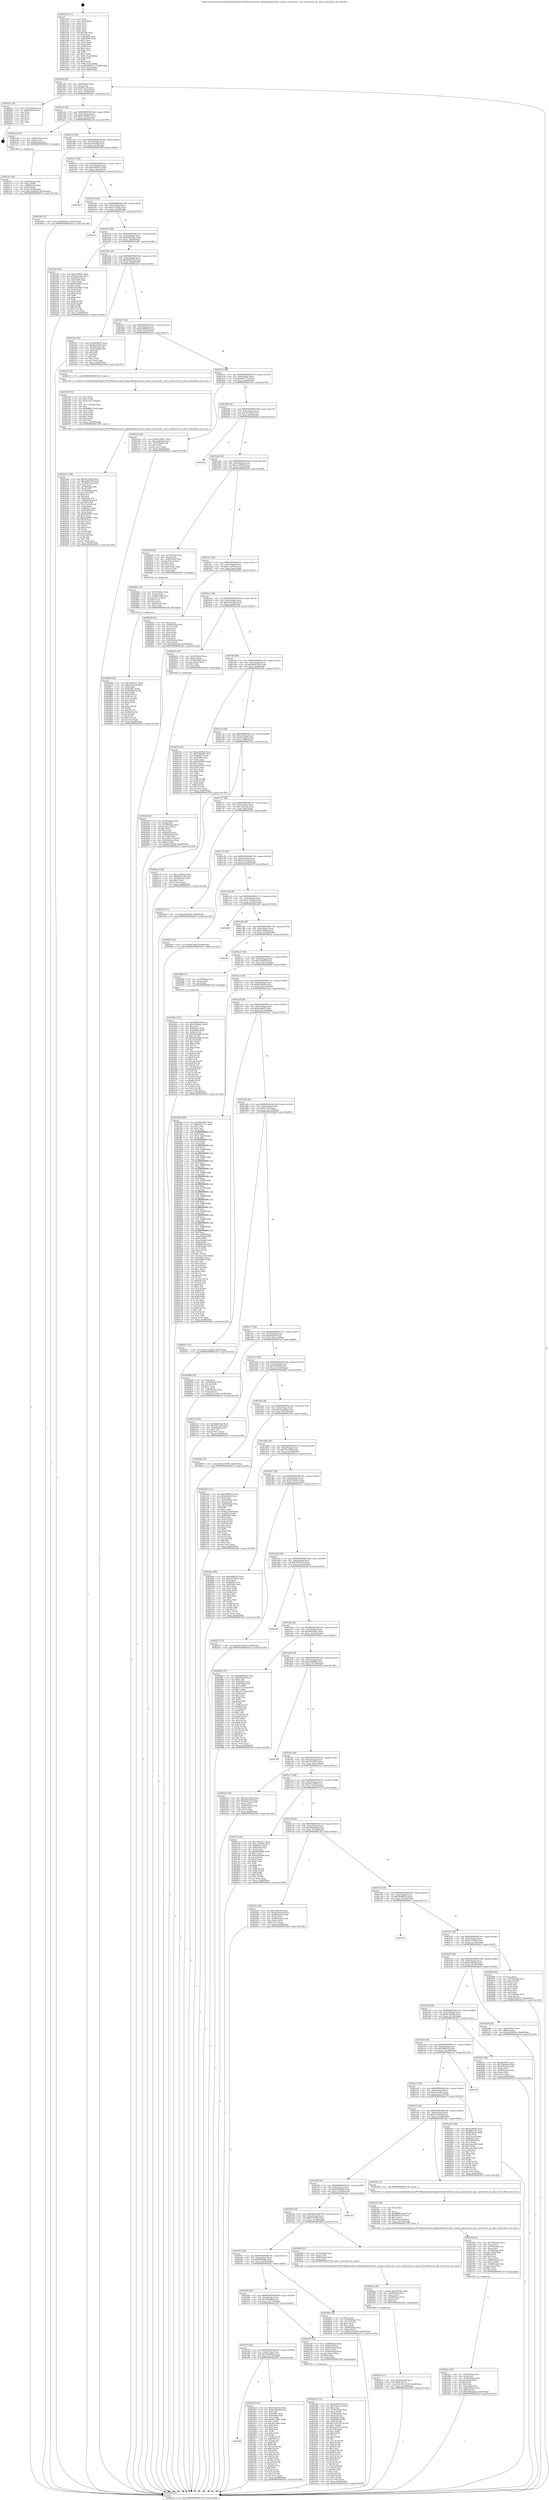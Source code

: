 digraph "0x401a20" {
  label = "0x401a20 (/mnt/c/Users/mathe/Desktop/tcc/POCII/binaries/extr_kphp-kdbvkextvkext_schema_memcache.c_get_constructor_by_name_Final-ollvm.out::main(0))"
  labelloc = "t"
  node[shape=record]

  Entry [label="",width=0.3,height=0.3,shape=circle,fillcolor=black,style=filled]
  "0x401a8f" [label="{
     0x401a8f [32]\l
     | [instrs]\l
     &nbsp;&nbsp;0x401a8f \<+6\>: mov -0xa8(%rbp),%eax\l
     &nbsp;&nbsp;0x401a95 \<+2\>: mov %eax,%ecx\l
     &nbsp;&nbsp;0x401a97 \<+6\>: sub $0x8f82c3f2,%ecx\l
     &nbsp;&nbsp;0x401a9d \<+6\>: mov %eax,-0xbc(%rbp)\l
     &nbsp;&nbsp;0x401aa3 \<+6\>: mov %ecx,-0xc0(%rbp)\l
     &nbsp;&nbsp;0x401aa9 \<+6\>: je 0000000000402b4c \<main+0x112c\>\l
  }"]
  "0x402b4c" [label="{
     0x402b4c [18]\l
     | [instrs]\l
     &nbsp;&nbsp;0x402b4c \<+3\>: mov -0x2c(%rbp),%eax\l
     &nbsp;&nbsp;0x402b4f \<+4\>: lea -0x28(%rbp),%rsp\l
     &nbsp;&nbsp;0x402b53 \<+1\>: pop %rbx\l
     &nbsp;&nbsp;0x402b54 \<+2\>: pop %r12\l
     &nbsp;&nbsp;0x402b56 \<+2\>: pop %r13\l
     &nbsp;&nbsp;0x402b58 \<+2\>: pop %r14\l
     &nbsp;&nbsp;0x402b5a \<+2\>: pop %r15\l
     &nbsp;&nbsp;0x402b5c \<+1\>: pop %rbp\l
     &nbsp;&nbsp;0x402b5d \<+1\>: ret\l
  }"]
  "0x401aaf" [label="{
     0x401aaf [28]\l
     | [instrs]\l
     &nbsp;&nbsp;0x401aaf \<+5\>: jmp 0000000000401ab4 \<main+0x94\>\l
     &nbsp;&nbsp;0x401ab4 \<+6\>: mov -0xbc(%rbp),%eax\l
     &nbsp;&nbsp;0x401aba \<+5\>: sub $0x9e358bd7,%eax\l
     &nbsp;&nbsp;0x401abf \<+6\>: mov %eax,-0xc4(%rbp)\l
     &nbsp;&nbsp;0x401ac5 \<+6\>: je 00000000004021a9 \<main+0x789\>\l
  }"]
  Exit [label="",width=0.3,height=0.3,shape=circle,fillcolor=black,style=filled,peripheries=2]
  "0x4021a9" [label="{
     0x4021a9 [19]\l
     | [instrs]\l
     &nbsp;&nbsp;0x4021a9 \<+7\>: mov -0x98(%rbp),%rax\l
     &nbsp;&nbsp;0x4021b0 \<+3\>: mov (%rax),%rax\l
     &nbsp;&nbsp;0x4021b3 \<+4\>: mov 0x8(%rax),%rdi\l
     &nbsp;&nbsp;0x4021b7 \<+5\>: call 0000000000401060 \<atoi@plt\>\l
     | [calls]\l
     &nbsp;&nbsp;0x401060 \{1\} (unknown)\l
  }"]
  "0x401acb" [label="{
     0x401acb [28]\l
     | [instrs]\l
     &nbsp;&nbsp;0x401acb \<+5\>: jmp 0000000000401ad0 \<main+0xb0\>\l
     &nbsp;&nbsp;0x401ad0 \<+6\>: mov -0xbc(%rbp),%eax\l
     &nbsp;&nbsp;0x401ad6 \<+5\>: sub $0xaa0f15db,%eax\l
     &nbsp;&nbsp;0x401adb \<+6\>: mov %eax,-0xc8(%rbp)\l
     &nbsp;&nbsp;0x401ae1 \<+6\>: je 00000000004025f6 \<main+0xbd6\>\l
  }"]
  "0x40299c" [label="{
     0x40299c [155]\l
     | [instrs]\l
     &nbsp;&nbsp;0x40299c \<+5\>: mov $0x6469924d,%ecx\l
     &nbsp;&nbsp;0x4029a1 \<+5\>: mov $0x2439a8ac,%edx\l
     &nbsp;&nbsp;0x4029a6 \<+3\>: mov $0x1,%sil\l
     &nbsp;&nbsp;0x4029a9 \<+8\>: mov 0x40505c,%r8d\l
     &nbsp;&nbsp;0x4029b1 \<+8\>: mov 0x405060,%r9d\l
     &nbsp;&nbsp;0x4029b9 \<+3\>: mov %r8d,%r10d\l
     &nbsp;&nbsp;0x4029bc \<+7\>: sub $0x28618a6b,%r10d\l
     &nbsp;&nbsp;0x4029c3 \<+4\>: sub $0x1,%r10d\l
     &nbsp;&nbsp;0x4029c7 \<+7\>: add $0x28618a6b,%r10d\l
     &nbsp;&nbsp;0x4029ce \<+4\>: imul %r10d,%r8d\l
     &nbsp;&nbsp;0x4029d2 \<+4\>: and $0x1,%r8d\l
     &nbsp;&nbsp;0x4029d6 \<+4\>: cmp $0x0,%r8d\l
     &nbsp;&nbsp;0x4029da \<+4\>: sete %r11b\l
     &nbsp;&nbsp;0x4029de \<+4\>: cmp $0xa,%r9d\l
     &nbsp;&nbsp;0x4029e2 \<+3\>: setl %bl\l
     &nbsp;&nbsp;0x4029e5 \<+3\>: mov %r11b,%r14b\l
     &nbsp;&nbsp;0x4029e8 \<+4\>: xor $0xff,%r14b\l
     &nbsp;&nbsp;0x4029ec \<+3\>: mov %bl,%r15b\l
     &nbsp;&nbsp;0x4029ef \<+4\>: xor $0xff,%r15b\l
     &nbsp;&nbsp;0x4029f3 \<+4\>: xor $0x1,%sil\l
     &nbsp;&nbsp;0x4029f7 \<+3\>: mov %r14b,%r12b\l
     &nbsp;&nbsp;0x4029fa \<+4\>: and $0xff,%r12b\l
     &nbsp;&nbsp;0x4029fe \<+3\>: and %sil,%r11b\l
     &nbsp;&nbsp;0x402a01 \<+3\>: mov %r15b,%r13b\l
     &nbsp;&nbsp;0x402a04 \<+4\>: and $0xff,%r13b\l
     &nbsp;&nbsp;0x402a08 \<+3\>: and %sil,%bl\l
     &nbsp;&nbsp;0x402a0b \<+3\>: or %r11b,%r12b\l
     &nbsp;&nbsp;0x402a0e \<+3\>: or %bl,%r13b\l
     &nbsp;&nbsp;0x402a11 \<+3\>: xor %r13b,%r12b\l
     &nbsp;&nbsp;0x402a14 \<+3\>: or %r15b,%r14b\l
     &nbsp;&nbsp;0x402a17 \<+4\>: xor $0xff,%r14b\l
     &nbsp;&nbsp;0x402a1b \<+4\>: or $0x1,%sil\l
     &nbsp;&nbsp;0x402a1f \<+3\>: and %sil,%r14b\l
     &nbsp;&nbsp;0x402a22 \<+3\>: or %r14b,%r12b\l
     &nbsp;&nbsp;0x402a25 \<+4\>: test $0x1,%r12b\l
     &nbsp;&nbsp;0x402a29 \<+3\>: cmovne %edx,%ecx\l
     &nbsp;&nbsp;0x402a2c \<+6\>: mov %ecx,-0xa8(%rbp)\l
     &nbsp;&nbsp;0x402a32 \<+5\>: jmp 0000000000402d14 \<main+0x12f4\>\l
  }"]
  "0x4025f6" [label="{
     0x4025f6 [15]\l
     | [instrs]\l
     &nbsp;&nbsp;0x4025f6 \<+10\>: movl $0x6f5829ac,-0xa8(%rbp)\l
     &nbsp;&nbsp;0x402600 \<+5\>: jmp 0000000000402d14 \<main+0x12f4\>\l
  }"]
  "0x401ae7" [label="{
     0x401ae7 [28]\l
     | [instrs]\l
     &nbsp;&nbsp;0x401ae7 \<+5\>: jmp 0000000000401aec \<main+0xcc\>\l
     &nbsp;&nbsp;0x401aec \<+6\>: mov -0xbc(%rbp),%eax\l
     &nbsp;&nbsp;0x401af2 \<+5\>: sub $0xaa592f23,%eax\l
     &nbsp;&nbsp;0x401af7 \<+6\>: mov %eax,-0xcc(%rbp)\l
     &nbsp;&nbsp;0x401afd \<+6\>: je 0000000000402ba3 \<main+0x1183\>\l
  }"]
  "0x40286d" [label="{
     0x40286d [92]\l
     | [instrs]\l
     &nbsp;&nbsp;0x40286d \<+5\>: mov $0x25f85227,%edx\l
     &nbsp;&nbsp;0x402872 \<+5\>: mov $0xeb5eec0d,%esi\l
     &nbsp;&nbsp;0x402877 \<+3\>: xor %r8d,%r8d\l
     &nbsp;&nbsp;0x40287a \<+8\>: mov 0x40505c,%r9d\l
     &nbsp;&nbsp;0x402882 \<+8\>: mov 0x405060,%r10d\l
     &nbsp;&nbsp;0x40288a \<+4\>: sub $0x1,%r8d\l
     &nbsp;&nbsp;0x40288e \<+3\>: mov %r9d,%r11d\l
     &nbsp;&nbsp;0x402891 \<+3\>: add %r8d,%r11d\l
     &nbsp;&nbsp;0x402894 \<+4\>: imul %r11d,%r9d\l
     &nbsp;&nbsp;0x402898 \<+4\>: and $0x1,%r9d\l
     &nbsp;&nbsp;0x40289c \<+4\>: cmp $0x0,%r9d\l
     &nbsp;&nbsp;0x4028a0 \<+3\>: sete %bl\l
     &nbsp;&nbsp;0x4028a3 \<+4\>: cmp $0xa,%r10d\l
     &nbsp;&nbsp;0x4028a7 \<+4\>: setl %r14b\l
     &nbsp;&nbsp;0x4028ab \<+3\>: mov %bl,%r15b\l
     &nbsp;&nbsp;0x4028ae \<+3\>: and %r14b,%r15b\l
     &nbsp;&nbsp;0x4028b1 \<+3\>: xor %r14b,%bl\l
     &nbsp;&nbsp;0x4028b4 \<+3\>: or %bl,%r15b\l
     &nbsp;&nbsp;0x4028b7 \<+4\>: test $0x1,%r15b\l
     &nbsp;&nbsp;0x4028bb \<+3\>: cmovne %esi,%edx\l
     &nbsp;&nbsp;0x4028be \<+6\>: mov %edx,-0xa8(%rbp)\l
     &nbsp;&nbsp;0x4028c4 \<+5\>: jmp 0000000000402d14 \<main+0x12f4\>\l
  }"]
  "0x402ba3" [label="{
     0x402ba3\l
  }", style=dashed]
  "0x401b03" [label="{
     0x401b03 [28]\l
     | [instrs]\l
     &nbsp;&nbsp;0x401b03 \<+5\>: jmp 0000000000401b08 \<main+0xe8\>\l
     &nbsp;&nbsp;0x401b08 \<+6\>: mov -0xbc(%rbp),%eax\l
     &nbsp;&nbsp;0x401b0e \<+5\>: sub $0xaa7354c4,%eax\l
     &nbsp;&nbsp;0x401b13 \<+6\>: mov %eax,-0xd0(%rbp)\l
     &nbsp;&nbsp;0x401b19 \<+6\>: je 0000000000402a55 \<main+0x1035\>\l
  }"]
  "0x40284c" [label="{
     0x40284c [33]\l
     | [instrs]\l
     &nbsp;&nbsp;0x40284c \<+4\>: mov -0x78(%rbp),%rax\l
     &nbsp;&nbsp;0x402850 \<+3\>: mov (%rax),%rax\l
     &nbsp;&nbsp;0x402853 \<+4\>: mov -0x40(%rbp),%rcx\l
     &nbsp;&nbsp;0x402857 \<+3\>: movslq (%rcx),%rcx\l
     &nbsp;&nbsp;0x40285a \<+4\>: shl $0x4,%rcx\l
     &nbsp;&nbsp;0x40285e \<+3\>: add %rcx,%rax\l
     &nbsp;&nbsp;0x402861 \<+4\>: mov 0x8(%rax),%rax\l
     &nbsp;&nbsp;0x402865 \<+3\>: mov %rax,%rdi\l
     &nbsp;&nbsp;0x402868 \<+5\>: call 0000000000401030 \<free@plt\>\l
     | [calls]\l
     &nbsp;&nbsp;0x401030 \{1\} (unknown)\l
  }"]
  "0x402a55" [label="{
     0x402a55\l
  }", style=dashed]
  "0x401b1f" [label="{
     0x401b1f [28]\l
     | [instrs]\l
     &nbsp;&nbsp;0x401b1f \<+5\>: jmp 0000000000401b24 \<main+0x104\>\l
     &nbsp;&nbsp;0x401b24 \<+6\>: mov -0xbc(%rbp),%eax\l
     &nbsp;&nbsp;0x401b2a \<+5\>: sub $0xb2026242,%eax\l
     &nbsp;&nbsp;0x401b2f \<+6\>: mov %eax,-0xd4(%rbp)\l
     &nbsp;&nbsp;0x401b35 \<+6\>: je 0000000000402a85 \<main+0x1065\>\l
  }"]
  "0x4026cb" [label="{
     0x4026cb [31]\l
     | [instrs]\l
     &nbsp;&nbsp;0x4026cb \<+4\>: mov -0x40(%rbp),%rcx\l
     &nbsp;&nbsp;0x4026cf \<+6\>: movl $0x0,(%rcx)\l
     &nbsp;&nbsp;0x4026d5 \<+10\>: movl $0x191c1636,-0xa8(%rbp)\l
     &nbsp;&nbsp;0x4026df \<+6\>: mov %eax,-0x184(%rbp)\l
     &nbsp;&nbsp;0x4026e5 \<+5\>: jmp 0000000000402d14 \<main+0x12f4\>\l
  }"]
  "0x402a85" [label="{
     0x402a85 [91]\l
     | [instrs]\l
     &nbsp;&nbsp;0x402a85 \<+5\>: mov $0xeecf8a8c,%eax\l
     &nbsp;&nbsp;0x402a8a \<+5\>: mov $0x5a5ae4ec,%ecx\l
     &nbsp;&nbsp;0x402a8f \<+7\>: mov 0x40505c,%edx\l
     &nbsp;&nbsp;0x402a96 \<+7\>: mov 0x405060,%esi\l
     &nbsp;&nbsp;0x402a9d \<+2\>: mov %edx,%edi\l
     &nbsp;&nbsp;0x402a9f \<+6\>: sub $0xd35a9825,%edi\l
     &nbsp;&nbsp;0x402aa5 \<+3\>: sub $0x1,%edi\l
     &nbsp;&nbsp;0x402aa8 \<+6\>: add $0xd35a9825,%edi\l
     &nbsp;&nbsp;0x402aae \<+3\>: imul %edi,%edx\l
     &nbsp;&nbsp;0x402ab1 \<+3\>: and $0x1,%edx\l
     &nbsp;&nbsp;0x402ab4 \<+3\>: cmp $0x0,%edx\l
     &nbsp;&nbsp;0x402ab7 \<+4\>: sete %r8b\l
     &nbsp;&nbsp;0x402abb \<+3\>: cmp $0xa,%esi\l
     &nbsp;&nbsp;0x402abe \<+4\>: setl %r9b\l
     &nbsp;&nbsp;0x402ac2 \<+3\>: mov %r8b,%r10b\l
     &nbsp;&nbsp;0x402ac5 \<+3\>: and %r9b,%r10b\l
     &nbsp;&nbsp;0x402ac8 \<+3\>: xor %r9b,%r8b\l
     &nbsp;&nbsp;0x402acb \<+3\>: or %r8b,%r10b\l
     &nbsp;&nbsp;0x402ace \<+4\>: test $0x1,%r10b\l
     &nbsp;&nbsp;0x402ad2 \<+3\>: cmovne %ecx,%eax\l
     &nbsp;&nbsp;0x402ad5 \<+6\>: mov %eax,-0xa8(%rbp)\l
     &nbsp;&nbsp;0x402adb \<+5\>: jmp 0000000000402d14 \<main+0x12f4\>\l
  }"]
  "0x401b3b" [label="{
     0x401b3b [28]\l
     | [instrs]\l
     &nbsp;&nbsp;0x401b3b \<+5\>: jmp 0000000000401b40 \<main+0x120\>\l
     &nbsp;&nbsp;0x401b40 \<+6\>: mov -0xbc(%rbp),%eax\l
     &nbsp;&nbsp;0x401b46 \<+5\>: sub $0xb9d9d752,%eax\l
     &nbsp;&nbsp;0x401b4b \<+6\>: mov %eax,-0xd8(%rbp)\l
     &nbsp;&nbsp;0x401b51 \<+6\>: je 0000000000401fa5 \<main+0x585\>\l
  }"]
  "0x4026ae" [label="{
     0x4026ae [29]\l
     | [instrs]\l
     &nbsp;&nbsp;0x4026ae \<+10\>: movabs $0x4030b6,%rdi\l
     &nbsp;&nbsp;0x4026b8 \<+4\>: mov -0x48(%rbp),%rcx\l
     &nbsp;&nbsp;0x4026bc \<+2\>: mov %eax,(%rcx)\l
     &nbsp;&nbsp;0x4026be \<+4\>: mov -0x48(%rbp),%rcx\l
     &nbsp;&nbsp;0x4026c2 \<+2\>: mov (%rcx),%esi\l
     &nbsp;&nbsp;0x4026c4 \<+2\>: mov $0x0,%al\l
     &nbsp;&nbsp;0x4026c6 \<+5\>: call 0000000000401040 \<printf@plt\>\l
     | [calls]\l
     &nbsp;&nbsp;0x401040 \{1\} (unknown)\l
  }"]
  "0x401fa5" [label="{
     0x401fa5 [53]\l
     | [instrs]\l
     &nbsp;&nbsp;0x401fa5 \<+5\>: mov $0x3fd3887b,%eax\l
     &nbsp;&nbsp;0x401faa \<+5\>: mov $0xfb22209c,%ecx\l
     &nbsp;&nbsp;0x401faf \<+6\>: mov -0xa2(%rbp),%dl\l
     &nbsp;&nbsp;0x401fb5 \<+7\>: mov -0xa1(%rbp),%sil\l
     &nbsp;&nbsp;0x401fbc \<+3\>: mov %dl,%dil\l
     &nbsp;&nbsp;0x401fbf \<+3\>: and %sil,%dil\l
     &nbsp;&nbsp;0x401fc2 \<+3\>: xor %sil,%dl\l
     &nbsp;&nbsp;0x401fc5 \<+3\>: or %dl,%dil\l
     &nbsp;&nbsp;0x401fc8 \<+4\>: test $0x1,%dil\l
     &nbsp;&nbsp;0x401fcc \<+3\>: cmovne %ecx,%eax\l
     &nbsp;&nbsp;0x401fcf \<+6\>: mov %eax,-0xa8(%rbp)\l
     &nbsp;&nbsp;0x401fd5 \<+5\>: jmp 0000000000402d14 \<main+0x12f4\>\l
  }"]
  "0x401b57" [label="{
     0x401b57 [28]\l
     | [instrs]\l
     &nbsp;&nbsp;0x401b57 \<+5\>: jmp 0000000000401b5c \<main+0x13c\>\l
     &nbsp;&nbsp;0x401b5c \<+6\>: mov -0xbc(%rbp),%eax\l
     &nbsp;&nbsp;0x401b62 \<+5\>: sub $0xbc596e68,%eax\l
     &nbsp;&nbsp;0x401b67 \<+6\>: mov %eax,-0xdc(%rbp)\l
     &nbsp;&nbsp;0x401b6d \<+6\>: je 0000000000402533 \<main+0xb13\>\l
  }"]
  "0x402d14" [label="{
     0x402d14 [5]\l
     | [instrs]\l
     &nbsp;&nbsp;0x402d14 \<+5\>: jmp 0000000000401a8f \<main+0x6f\>\l
  }"]
  "0x401a20" [label="{
     0x401a20 [111]\l
     | [instrs]\l
     &nbsp;&nbsp;0x401a20 \<+1\>: push %rbp\l
     &nbsp;&nbsp;0x401a21 \<+3\>: mov %rsp,%rbp\l
     &nbsp;&nbsp;0x401a24 \<+2\>: push %r15\l
     &nbsp;&nbsp;0x401a26 \<+2\>: push %r14\l
     &nbsp;&nbsp;0x401a28 \<+2\>: push %r13\l
     &nbsp;&nbsp;0x401a2a \<+2\>: push %r12\l
     &nbsp;&nbsp;0x401a2c \<+1\>: push %rbx\l
     &nbsp;&nbsp;0x401a2d \<+7\>: sub $0x188,%rsp\l
     &nbsp;&nbsp;0x401a34 \<+2\>: xor %eax,%eax\l
     &nbsp;&nbsp;0x401a36 \<+7\>: mov 0x40505c,%ecx\l
     &nbsp;&nbsp;0x401a3d \<+7\>: mov 0x405060,%edx\l
     &nbsp;&nbsp;0x401a44 \<+3\>: sub $0x1,%eax\l
     &nbsp;&nbsp;0x401a47 \<+3\>: mov %ecx,%r8d\l
     &nbsp;&nbsp;0x401a4a \<+3\>: add %eax,%r8d\l
     &nbsp;&nbsp;0x401a4d \<+4\>: imul %r8d,%ecx\l
     &nbsp;&nbsp;0x401a51 \<+3\>: and $0x1,%ecx\l
     &nbsp;&nbsp;0x401a54 \<+3\>: cmp $0x0,%ecx\l
     &nbsp;&nbsp;0x401a57 \<+4\>: sete %r9b\l
     &nbsp;&nbsp;0x401a5b \<+4\>: and $0x1,%r9b\l
     &nbsp;&nbsp;0x401a5f \<+7\>: mov %r9b,-0xa2(%rbp)\l
     &nbsp;&nbsp;0x401a66 \<+3\>: cmp $0xa,%edx\l
     &nbsp;&nbsp;0x401a69 \<+4\>: setl %r9b\l
     &nbsp;&nbsp;0x401a6d \<+4\>: and $0x1,%r9b\l
     &nbsp;&nbsp;0x401a71 \<+7\>: mov %r9b,-0xa1(%rbp)\l
     &nbsp;&nbsp;0x401a78 \<+10\>: movl $0xb9d9d752,-0xa8(%rbp)\l
     &nbsp;&nbsp;0x401a82 \<+6\>: mov %edi,-0xac(%rbp)\l
     &nbsp;&nbsp;0x401a88 \<+7\>: mov %rsi,-0xb8(%rbp)\l
  }"]
  "0x40256c" [label="{
     0x40256c [138]\l
     | [instrs]\l
     &nbsp;&nbsp;0x40256c \<+5\>: mov $0xc421f62d,%ecx\l
     &nbsp;&nbsp;0x402571 \<+5\>: mov $0xaa0f15db,%edx\l
     &nbsp;&nbsp;0x402576 \<+6\>: mov -0x180(%rbp),%esi\l
     &nbsp;&nbsp;0x40257c \<+3\>: imul %eax,%esi\l
     &nbsp;&nbsp;0x40257f \<+4\>: mov -0x78(%rbp),%r8\l
     &nbsp;&nbsp;0x402583 \<+3\>: mov (%r8),%r8\l
     &nbsp;&nbsp;0x402586 \<+4\>: mov -0x70(%rbp),%r9\l
     &nbsp;&nbsp;0x40258a \<+3\>: movslq (%r9),%r9\l
     &nbsp;&nbsp;0x40258d \<+4\>: shl $0x4,%r9\l
     &nbsp;&nbsp;0x402591 \<+3\>: add %r9,%r8\l
     &nbsp;&nbsp;0x402594 \<+4\>: mov 0x8(%r8),%r8\l
     &nbsp;&nbsp;0x402598 \<+4\>: mov -0x60(%rbp),%r9\l
     &nbsp;&nbsp;0x40259c \<+3\>: movslq (%r9),%r9\l
     &nbsp;&nbsp;0x40259f \<+4\>: mov (%r8,%r9,8),%r8\l
     &nbsp;&nbsp;0x4025a3 \<+3\>: mov %esi,(%r8)\l
     &nbsp;&nbsp;0x4025a6 \<+7\>: mov 0x40505c,%eax\l
     &nbsp;&nbsp;0x4025ad \<+7\>: mov 0x405060,%esi\l
     &nbsp;&nbsp;0x4025b4 \<+2\>: mov %eax,%edi\l
     &nbsp;&nbsp;0x4025b6 \<+6\>: sub $0x4d459f97,%edi\l
     &nbsp;&nbsp;0x4025bc \<+3\>: sub $0x1,%edi\l
     &nbsp;&nbsp;0x4025bf \<+6\>: add $0x4d459f97,%edi\l
     &nbsp;&nbsp;0x4025c5 \<+3\>: imul %edi,%eax\l
     &nbsp;&nbsp;0x4025c8 \<+3\>: and $0x1,%eax\l
     &nbsp;&nbsp;0x4025cb \<+3\>: cmp $0x0,%eax\l
     &nbsp;&nbsp;0x4025ce \<+4\>: sete %r10b\l
     &nbsp;&nbsp;0x4025d2 \<+3\>: cmp $0xa,%esi\l
     &nbsp;&nbsp;0x4025d5 \<+4\>: setl %r11b\l
     &nbsp;&nbsp;0x4025d9 \<+3\>: mov %r10b,%bl\l
     &nbsp;&nbsp;0x4025dc \<+3\>: and %r11b,%bl\l
     &nbsp;&nbsp;0x4025df \<+3\>: xor %r11b,%r10b\l
     &nbsp;&nbsp;0x4025e2 \<+3\>: or %r10b,%bl\l
     &nbsp;&nbsp;0x4025e5 \<+3\>: test $0x1,%bl\l
     &nbsp;&nbsp;0x4025e8 \<+3\>: cmovne %edx,%ecx\l
     &nbsp;&nbsp;0x4025eb \<+6\>: mov %ecx,-0xa8(%rbp)\l
     &nbsp;&nbsp;0x4025f1 \<+5\>: jmp 0000000000402d14 \<main+0x12f4\>\l
  }"]
  "0x402533" [label="{
     0x402533 [5]\l
     | [instrs]\l
     &nbsp;&nbsp;0x402533 \<+5\>: call 0000000000401160 \<next_i\>\l
     | [calls]\l
     &nbsp;&nbsp;0x401160 \{1\} (/mnt/c/Users/mathe/Desktop/tcc/POCII/binaries/extr_kphp-kdbvkextvkext_schema_memcache.c_get_constructor_by_name_Final-ollvm.out::next_i)\l
  }"]
  "0x401b73" [label="{
     0x401b73 [28]\l
     | [instrs]\l
     &nbsp;&nbsp;0x401b73 \<+5\>: jmp 0000000000401b78 \<main+0x158\>\l
     &nbsp;&nbsp;0x401b78 \<+6\>: mov -0xbc(%rbp),%eax\l
     &nbsp;&nbsp;0x401b7e \<+5\>: sub $0xbd613711,%eax\l
     &nbsp;&nbsp;0x401b83 \<+6\>: mov %eax,-0xe0(%rbp)\l
     &nbsp;&nbsp;0x401b89 \<+6\>: je 000000000040216a \<main+0x74a\>\l
  }"]
  "0x402538" [label="{
     0x402538 [52]\l
     | [instrs]\l
     &nbsp;&nbsp;0x402538 \<+2\>: xor %ecx,%ecx\l
     &nbsp;&nbsp;0x40253a \<+5\>: mov $0x2,%edx\l
     &nbsp;&nbsp;0x40253f \<+6\>: mov %edx,-0x17c(%rbp)\l
     &nbsp;&nbsp;0x402545 \<+1\>: cltd\l
     &nbsp;&nbsp;0x402546 \<+6\>: mov -0x17c(%rbp),%esi\l
     &nbsp;&nbsp;0x40254c \<+2\>: idiv %esi\l
     &nbsp;&nbsp;0x40254e \<+6\>: imul $0xfffffffe,%edx,%edx\l
     &nbsp;&nbsp;0x402554 \<+2\>: mov %ecx,%edi\l
     &nbsp;&nbsp;0x402556 \<+2\>: sub %edx,%edi\l
     &nbsp;&nbsp;0x402558 \<+2\>: mov %ecx,%edx\l
     &nbsp;&nbsp;0x40255a \<+3\>: sub $0x1,%edx\l
     &nbsp;&nbsp;0x40255d \<+2\>: add %edx,%edi\l
     &nbsp;&nbsp;0x40255f \<+2\>: sub %edi,%ecx\l
     &nbsp;&nbsp;0x402561 \<+6\>: mov %ecx,-0x180(%rbp)\l
     &nbsp;&nbsp;0x402567 \<+5\>: call 0000000000401160 \<next_i\>\l
     | [calls]\l
     &nbsp;&nbsp;0x401160 \{1\} (/mnt/c/Users/mathe/Desktop/tcc/POCII/binaries/extr_kphp-kdbvkextvkext_schema_memcache.c_get_constructor_by_name_Final-ollvm.out::next_i)\l
  }"]
  "0x40216a" [label="{
     0x40216a [30]\l
     | [instrs]\l
     &nbsp;&nbsp;0x40216a \<+5\>: mov $0x9e358bd7,%eax\l
     &nbsp;&nbsp;0x40216f \<+5\>: mov $0x2aa8bb44,%ecx\l
     &nbsp;&nbsp;0x402174 \<+3\>: mov -0x35(%rbp),%dl\l
     &nbsp;&nbsp;0x402177 \<+3\>: test $0x1,%dl\l
     &nbsp;&nbsp;0x40217a \<+3\>: cmovne %ecx,%eax\l
     &nbsp;&nbsp;0x40217d \<+6\>: mov %eax,-0xa8(%rbp)\l
     &nbsp;&nbsp;0x402183 \<+5\>: jmp 0000000000402d14 \<main+0x12f4\>\l
  }"]
  "0x401b8f" [label="{
     0x401b8f [28]\l
     | [instrs]\l
     &nbsp;&nbsp;0x401b8f \<+5\>: jmp 0000000000401b94 \<main+0x174\>\l
     &nbsp;&nbsp;0x401b94 \<+6\>: mov -0xbc(%rbp),%eax\l
     &nbsp;&nbsp;0x401b9a \<+5\>: sub $0xc421f62d,%eax\l
     &nbsp;&nbsp;0x401b9f \<+6\>: mov %eax,-0xe4(%rbp)\l
     &nbsp;&nbsp;0x401ba5 \<+6\>: je 0000000000402bed \<main+0x11cd\>\l
  }"]
  "0x401f9b" [label="{
     0x401f9b\l
  }", style=dashed]
  "0x402bed" [label="{
     0x402bed\l
  }", style=dashed]
  "0x401bab" [label="{
     0x401bab [28]\l
     | [instrs]\l
     &nbsp;&nbsp;0x401bab \<+5\>: jmp 0000000000401bb0 \<main+0x190\>\l
     &nbsp;&nbsp;0x401bb0 \<+6\>: mov -0xbc(%rbp),%eax\l
     &nbsp;&nbsp;0x401bb6 \<+5\>: sub $0xca7c69e6,%eax\l
     &nbsp;&nbsp;0x401bbb \<+6\>: mov %eax,-0xe8(%rbp)\l
     &nbsp;&nbsp;0x401bc1 \<+6\>: je 0000000000402828 \<main+0xe08\>\l
  }"]
  "0x4024a0" [label="{
     0x4024a0 [147]\l
     | [instrs]\l
     &nbsp;&nbsp;0x4024a0 \<+5\>: mov $0xc421f62d,%eax\l
     &nbsp;&nbsp;0x4024a5 \<+5\>: mov $0xbc596e68,%ecx\l
     &nbsp;&nbsp;0x4024aa \<+2\>: mov $0x1,%dl\l
     &nbsp;&nbsp;0x4024ac \<+7\>: mov 0x40505c,%esi\l
     &nbsp;&nbsp;0x4024b3 \<+7\>: mov 0x405060,%edi\l
     &nbsp;&nbsp;0x4024ba \<+3\>: mov %esi,%r8d\l
     &nbsp;&nbsp;0x4024bd \<+7\>: add $0x4611fd6e,%r8d\l
     &nbsp;&nbsp;0x4024c4 \<+4\>: sub $0x1,%r8d\l
     &nbsp;&nbsp;0x4024c8 \<+7\>: sub $0x4611fd6e,%r8d\l
     &nbsp;&nbsp;0x4024cf \<+4\>: imul %r8d,%esi\l
     &nbsp;&nbsp;0x4024d3 \<+3\>: and $0x1,%esi\l
     &nbsp;&nbsp;0x4024d6 \<+3\>: cmp $0x0,%esi\l
     &nbsp;&nbsp;0x4024d9 \<+4\>: sete %r9b\l
     &nbsp;&nbsp;0x4024dd \<+3\>: cmp $0xa,%edi\l
     &nbsp;&nbsp;0x4024e0 \<+4\>: setl %r10b\l
     &nbsp;&nbsp;0x4024e4 \<+3\>: mov %r9b,%r11b\l
     &nbsp;&nbsp;0x4024e7 \<+4\>: xor $0xff,%r11b\l
     &nbsp;&nbsp;0x4024eb \<+3\>: mov %r10b,%bl\l
     &nbsp;&nbsp;0x4024ee \<+3\>: xor $0xff,%bl\l
     &nbsp;&nbsp;0x4024f1 \<+3\>: xor $0x0,%dl\l
     &nbsp;&nbsp;0x4024f4 \<+3\>: mov %r11b,%r14b\l
     &nbsp;&nbsp;0x4024f7 \<+4\>: and $0x0,%r14b\l
     &nbsp;&nbsp;0x4024fb \<+3\>: and %dl,%r9b\l
     &nbsp;&nbsp;0x4024fe \<+3\>: mov %bl,%r15b\l
     &nbsp;&nbsp;0x402501 \<+4\>: and $0x0,%r15b\l
     &nbsp;&nbsp;0x402505 \<+3\>: and %dl,%r10b\l
     &nbsp;&nbsp;0x402508 \<+3\>: or %r9b,%r14b\l
     &nbsp;&nbsp;0x40250b \<+3\>: or %r10b,%r15b\l
     &nbsp;&nbsp;0x40250e \<+3\>: xor %r15b,%r14b\l
     &nbsp;&nbsp;0x402511 \<+3\>: or %bl,%r11b\l
     &nbsp;&nbsp;0x402514 \<+4\>: xor $0xff,%r11b\l
     &nbsp;&nbsp;0x402518 \<+3\>: or $0x0,%dl\l
     &nbsp;&nbsp;0x40251b \<+3\>: and %dl,%r11b\l
     &nbsp;&nbsp;0x40251e \<+3\>: or %r11b,%r14b\l
     &nbsp;&nbsp;0x402521 \<+4\>: test $0x1,%r14b\l
     &nbsp;&nbsp;0x402525 \<+3\>: cmovne %ecx,%eax\l
     &nbsp;&nbsp;0x402528 \<+6\>: mov %eax,-0xa8(%rbp)\l
     &nbsp;&nbsp;0x40252e \<+5\>: jmp 0000000000402d14 \<main+0x12f4\>\l
  }"]
  "0x402828" [label="{
     0x402828 [36]\l
     | [instrs]\l
     &nbsp;&nbsp;0x402828 \<+4\>: mov -0x78(%rbp),%rax\l
     &nbsp;&nbsp;0x40282c \<+3\>: mov (%rax),%rax\l
     &nbsp;&nbsp;0x40282f \<+4\>: mov -0x40(%rbp),%rcx\l
     &nbsp;&nbsp;0x402833 \<+3\>: movslq (%rcx),%rcx\l
     &nbsp;&nbsp;0x402836 \<+4\>: shl $0x4,%rcx\l
     &nbsp;&nbsp;0x40283a \<+3\>: add %rcx,%rax\l
     &nbsp;&nbsp;0x40283d \<+4\>: mov 0x8(%rax),%rax\l
     &nbsp;&nbsp;0x402841 \<+3\>: mov (%rax),%rax\l
     &nbsp;&nbsp;0x402844 \<+3\>: mov %rax,%rdi\l
     &nbsp;&nbsp;0x402847 \<+5\>: call 0000000000401030 \<free@plt\>\l
     | [calls]\l
     &nbsp;&nbsp;0x401030 \{1\} (unknown)\l
  }"]
  "0x401bc7" [label="{
     0x401bc7 [28]\l
     | [instrs]\l
     &nbsp;&nbsp;0x401bc7 \<+5\>: jmp 0000000000401bcc \<main+0x1ac\>\l
     &nbsp;&nbsp;0x401bcc \<+6\>: mov -0xbc(%rbp),%eax\l
     &nbsp;&nbsp;0x401bd2 \<+5\>: sub $0xcccab958,%eax\l
     &nbsp;&nbsp;0x401bd7 \<+6\>: mov %eax,-0xec(%rbp)\l
     &nbsp;&nbsp;0x401bdd \<+6\>: je 0000000000402636 \<main+0xc16\>\l
  }"]
  "0x40243f" [label="{
     0x40243f [61]\l
     | [instrs]\l
     &nbsp;&nbsp;0x40243f \<+4\>: mov -0x78(%rbp),%rdi\l
     &nbsp;&nbsp;0x402443 \<+3\>: mov (%rdi),%rdi\l
     &nbsp;&nbsp;0x402446 \<+4\>: mov -0x70(%rbp),%rcx\l
     &nbsp;&nbsp;0x40244a \<+3\>: movslq (%rcx),%rcx\l
     &nbsp;&nbsp;0x40244d \<+4\>: shl $0x4,%rcx\l
     &nbsp;&nbsp;0x402451 \<+3\>: add %rcx,%rdi\l
     &nbsp;&nbsp;0x402454 \<+4\>: mov 0x8(%rdi),%rcx\l
     &nbsp;&nbsp;0x402458 \<+4\>: mov -0x60(%rbp),%rdi\l
     &nbsp;&nbsp;0x40245c \<+3\>: movslq (%rdi),%rdi\l
     &nbsp;&nbsp;0x40245f \<+4\>: mov %rax,(%rcx,%rdi,8)\l
     &nbsp;&nbsp;0x402463 \<+4\>: mov -0x50(%rbp),%rax\l
     &nbsp;&nbsp;0x402467 \<+6\>: movl $0x0,(%rax)\l
     &nbsp;&nbsp;0x40246d \<+10\>: movl $0x4e33ba90,-0xa8(%rbp)\l
     &nbsp;&nbsp;0x402477 \<+5\>: jmp 0000000000402d14 \<main+0x12f4\>\l
  }"]
  "0x402636" [label="{
     0x402636 [42]\l
     | [instrs]\l
     &nbsp;&nbsp;0x402636 \<+2\>: xor %eax,%eax\l
     &nbsp;&nbsp;0x402638 \<+4\>: mov -0x60(%rbp),%rcx\l
     &nbsp;&nbsp;0x40263c \<+2\>: mov (%rcx),%edx\l
     &nbsp;&nbsp;0x40263e \<+2\>: mov %eax,%esi\l
     &nbsp;&nbsp;0x402640 \<+2\>: sub %edx,%esi\l
     &nbsp;&nbsp;0x402642 \<+2\>: mov %eax,%edx\l
     &nbsp;&nbsp;0x402644 \<+3\>: sub $0x1,%edx\l
     &nbsp;&nbsp;0x402647 \<+2\>: add %edx,%esi\l
     &nbsp;&nbsp;0x402649 \<+2\>: sub %esi,%eax\l
     &nbsp;&nbsp;0x40264b \<+4\>: mov -0x60(%rbp),%rcx\l
     &nbsp;&nbsp;0x40264f \<+2\>: mov %eax,(%rcx)\l
     &nbsp;&nbsp;0x402651 \<+10\>: movl $0x39bab2a8,-0xa8(%rbp)\l
     &nbsp;&nbsp;0x40265b \<+5\>: jmp 0000000000402d14 \<main+0x12f4\>\l
  }"]
  "0x401be3" [label="{
     0x401be3 [28]\l
     | [instrs]\l
     &nbsp;&nbsp;0x401be3 \<+5\>: jmp 0000000000401be8 \<main+0x1c8\>\l
     &nbsp;&nbsp;0x401be8 \<+6\>: mov -0xbc(%rbp),%eax\l
     &nbsp;&nbsp;0x401bee \<+5\>: sub $0xd16d19a0,%eax\l
     &nbsp;&nbsp;0x401bf3 \<+6\>: mov %eax,-0xf0(%rbp)\l
     &nbsp;&nbsp;0x401bf9 \<+6\>: je 0000000000402422 \<main+0xa02\>\l
  }"]
  "0x4023cc" [label="{
     0x4023cc [50]\l
     | [instrs]\l
     &nbsp;&nbsp;0x4023cc \<+4\>: mov -0x78(%rbp),%rsi\l
     &nbsp;&nbsp;0x4023d0 \<+3\>: mov (%rsi),%rsi\l
     &nbsp;&nbsp;0x4023d3 \<+4\>: mov -0x70(%rbp),%rdi\l
     &nbsp;&nbsp;0x4023d7 \<+3\>: movslq (%rdi),%rdi\l
     &nbsp;&nbsp;0x4023da \<+4\>: shl $0x4,%rdi\l
     &nbsp;&nbsp;0x4023de \<+3\>: add %rdi,%rsi\l
     &nbsp;&nbsp;0x4023e1 \<+4\>: mov %rax,0x8(%rsi)\l
     &nbsp;&nbsp;0x4023e5 \<+4\>: mov -0x60(%rbp),%rax\l
     &nbsp;&nbsp;0x4023e9 \<+6\>: movl $0x0,(%rax)\l
     &nbsp;&nbsp;0x4023ef \<+10\>: movl $0x39bab2a8,-0xa8(%rbp)\l
     &nbsp;&nbsp;0x4023f9 \<+5\>: jmp 0000000000402d14 \<main+0x12f4\>\l
  }"]
  "0x402422" [label="{
     0x402422 [29]\l
     | [instrs]\l
     &nbsp;&nbsp;0x402422 \<+4\>: mov -0x58(%rbp),%rax\l
     &nbsp;&nbsp;0x402426 \<+6\>: movl $0x1,(%rax)\l
     &nbsp;&nbsp;0x40242c \<+4\>: mov -0x58(%rbp),%rax\l
     &nbsp;&nbsp;0x402430 \<+3\>: movslq (%rax),%rax\l
     &nbsp;&nbsp;0x402433 \<+4\>: shl $0x2,%rax\l
     &nbsp;&nbsp;0x402437 \<+3\>: mov %rax,%rdi\l
     &nbsp;&nbsp;0x40243a \<+5\>: call 0000000000401050 \<malloc@plt\>\l
     | [calls]\l
     &nbsp;&nbsp;0x401050 \{1\} (unknown)\l
  }"]
  "0x401bff" [label="{
     0x401bff [28]\l
     | [instrs]\l
     &nbsp;&nbsp;0x401bff \<+5\>: jmp 0000000000401c04 \<main+0x1e4\>\l
     &nbsp;&nbsp;0x401c04 \<+6\>: mov -0xbc(%rbp),%eax\l
     &nbsp;&nbsp;0x401c0a \<+5\>: sub $0xd404316b,%eax\l
     &nbsp;&nbsp;0x401c0f \<+6\>: mov %eax,-0xf4(%rbp)\l
     &nbsp;&nbsp;0x401c15 \<+6\>: je 00000000004021fe \<main+0x7de\>\l
  }"]
  "0x40238f" [label="{
     0x40238f [61]\l
     | [instrs]\l
     &nbsp;&nbsp;0x40238f \<+6\>: mov -0x178(%rbp),%ecx\l
     &nbsp;&nbsp;0x402395 \<+3\>: imul %eax,%ecx\l
     &nbsp;&nbsp;0x402398 \<+4\>: mov -0x78(%rbp),%rsi\l
     &nbsp;&nbsp;0x40239c \<+3\>: mov (%rsi),%rsi\l
     &nbsp;&nbsp;0x40239f \<+4\>: mov -0x70(%rbp),%rdi\l
     &nbsp;&nbsp;0x4023a3 \<+3\>: movslq (%rdi),%rdi\l
     &nbsp;&nbsp;0x4023a6 \<+4\>: shl $0x4,%rdi\l
     &nbsp;&nbsp;0x4023aa \<+3\>: add %rdi,%rsi\l
     &nbsp;&nbsp;0x4023ad \<+2\>: mov %ecx,(%rsi)\l
     &nbsp;&nbsp;0x4023af \<+4\>: mov -0x68(%rbp),%rsi\l
     &nbsp;&nbsp;0x4023b3 \<+6\>: movl $0x1,(%rsi)\l
     &nbsp;&nbsp;0x4023b9 \<+4\>: mov -0x68(%rbp),%rsi\l
     &nbsp;&nbsp;0x4023bd \<+3\>: movslq (%rsi),%rsi\l
     &nbsp;&nbsp;0x4023c0 \<+4\>: shl $0x3,%rsi\l
     &nbsp;&nbsp;0x4023c4 \<+3\>: mov %rsi,%rdi\l
     &nbsp;&nbsp;0x4023c7 \<+5\>: call 0000000000401050 \<malloc@plt\>\l
     | [calls]\l
     &nbsp;&nbsp;0x401050 \{1\} (unknown)\l
  }"]
  "0x4021fe" [label="{
     0x4021fe [91]\l
     | [instrs]\l
     &nbsp;&nbsp;0x4021fe \<+5\>: mov $0xaa592f23,%eax\l
     &nbsp;&nbsp;0x402203 \<+5\>: mov $0x74fdc9f0,%ecx\l
     &nbsp;&nbsp;0x402208 \<+7\>: mov 0x40505c,%edx\l
     &nbsp;&nbsp;0x40220f \<+7\>: mov 0x405060,%esi\l
     &nbsp;&nbsp;0x402216 \<+2\>: mov %edx,%edi\l
     &nbsp;&nbsp;0x402218 \<+6\>: sub $0x63995922,%edi\l
     &nbsp;&nbsp;0x40221e \<+3\>: sub $0x1,%edi\l
     &nbsp;&nbsp;0x402221 \<+6\>: add $0x63995922,%edi\l
     &nbsp;&nbsp;0x402227 \<+3\>: imul %edi,%edx\l
     &nbsp;&nbsp;0x40222a \<+3\>: and $0x1,%edx\l
     &nbsp;&nbsp;0x40222d \<+3\>: cmp $0x0,%edx\l
     &nbsp;&nbsp;0x402230 \<+4\>: sete %r8b\l
     &nbsp;&nbsp;0x402234 \<+3\>: cmp $0xa,%esi\l
     &nbsp;&nbsp;0x402237 \<+4\>: setl %r9b\l
     &nbsp;&nbsp;0x40223b \<+3\>: mov %r8b,%r10b\l
     &nbsp;&nbsp;0x40223e \<+3\>: and %r9b,%r10b\l
     &nbsp;&nbsp;0x402241 \<+3\>: xor %r9b,%r8b\l
     &nbsp;&nbsp;0x402244 \<+3\>: or %r8b,%r10b\l
     &nbsp;&nbsp;0x402247 \<+4\>: test $0x1,%r10b\l
     &nbsp;&nbsp;0x40224b \<+3\>: cmovne %ecx,%eax\l
     &nbsp;&nbsp;0x40224e \<+6\>: mov %eax,-0xa8(%rbp)\l
     &nbsp;&nbsp;0x402254 \<+5\>: jmp 0000000000402d14 \<main+0x12f4\>\l
  }"]
  "0x401c1b" [label="{
     0x401c1b [28]\l
     | [instrs]\l
     &nbsp;&nbsp;0x401c1b \<+5\>: jmp 0000000000401c20 \<main+0x200\>\l
     &nbsp;&nbsp;0x401c20 \<+6\>: mov -0xbc(%rbp),%eax\l
     &nbsp;&nbsp;0x401c26 \<+5\>: sub $0xe22da652,%eax\l
     &nbsp;&nbsp;0x401c2b \<+6\>: mov %eax,-0xf8(%rbp)\l
     &nbsp;&nbsp;0x401c31 \<+6\>: je 00000000004021e0 \<main+0x7c0\>\l
  }"]
  "0x402367" [label="{
     0x402367 [40]\l
     | [instrs]\l
     &nbsp;&nbsp;0x402367 \<+5\>: mov $0x2,%ecx\l
     &nbsp;&nbsp;0x40236c \<+1\>: cltd\l
     &nbsp;&nbsp;0x40236d \<+2\>: idiv %ecx\l
     &nbsp;&nbsp;0x40236f \<+6\>: imul $0xfffffffe,%edx,%ecx\l
     &nbsp;&nbsp;0x402375 \<+6\>: sub $0xb65ac32d,%ecx\l
     &nbsp;&nbsp;0x40237b \<+3\>: add $0x1,%ecx\l
     &nbsp;&nbsp;0x40237e \<+6\>: add $0xb65ac32d,%ecx\l
     &nbsp;&nbsp;0x402384 \<+6\>: mov %ecx,-0x178(%rbp)\l
     &nbsp;&nbsp;0x40238a \<+5\>: call 0000000000401160 \<next_i\>\l
     | [calls]\l
     &nbsp;&nbsp;0x401160 \{1\} (/mnt/c/Users/mathe/Desktop/tcc/POCII/binaries/extr_kphp-kdbvkextvkext_schema_memcache.c_get_constructor_by_name_Final-ollvm.out::next_i)\l
  }"]
  "0x4021e0" [label="{
     0x4021e0 [30]\l
     | [instrs]\l
     &nbsp;&nbsp;0x4021e0 \<+5\>: mov $0xec2204e4,%eax\l
     &nbsp;&nbsp;0x4021e5 \<+5\>: mov $0xd404316b,%ecx\l
     &nbsp;&nbsp;0x4021ea \<+3\>: mov -0x34(%rbp),%edx\l
     &nbsp;&nbsp;0x4021ed \<+3\>: cmp $0x0,%edx\l
     &nbsp;&nbsp;0x4021f0 \<+3\>: cmove %ecx,%eax\l
     &nbsp;&nbsp;0x4021f3 \<+6\>: mov %eax,-0xa8(%rbp)\l
     &nbsp;&nbsp;0x4021f9 \<+5\>: jmp 0000000000402d14 \<main+0x12f4\>\l
  }"]
  "0x401c37" [label="{
     0x401c37 [28]\l
     | [instrs]\l
     &nbsp;&nbsp;0x401c37 \<+5\>: jmp 0000000000401c3c \<main+0x21c\>\l
     &nbsp;&nbsp;0x401c3c \<+6\>: mov -0xbc(%rbp),%eax\l
     &nbsp;&nbsp;0x401c42 \<+5\>: sub $0xe7fde53d,%eax\l
     &nbsp;&nbsp;0x401c47 \<+6\>: mov %eax,-0xfc(%rbp)\l
     &nbsp;&nbsp;0x401c4d \<+6\>: je 000000000040232f \<main+0x90f\>\l
  }"]
  "0x402283" [label="{
     0x402283 [172]\l
     | [instrs]\l
     &nbsp;&nbsp;0x402283 \<+5\>: mov $0xaa592f23,%ecx\l
     &nbsp;&nbsp;0x402288 \<+5\>: mov $0xe7fde53d,%edx\l
     &nbsp;&nbsp;0x40228d \<+3\>: mov $0x1,%sil\l
     &nbsp;&nbsp;0x402290 \<+4\>: mov -0x78(%rbp),%rdi\l
     &nbsp;&nbsp;0x402294 \<+3\>: mov %rax,(%rdi)\l
     &nbsp;&nbsp;0x402297 \<+4\>: mov -0x70(%rbp),%rax\l
     &nbsp;&nbsp;0x40229b \<+6\>: movl $0x0,(%rax)\l
     &nbsp;&nbsp;0x4022a1 \<+8\>: mov 0x40505c,%r8d\l
     &nbsp;&nbsp;0x4022a9 \<+8\>: mov 0x405060,%r9d\l
     &nbsp;&nbsp;0x4022b1 \<+3\>: mov %r8d,%r10d\l
     &nbsp;&nbsp;0x4022b4 \<+7\>: add $0x1aa037f1,%r10d\l
     &nbsp;&nbsp;0x4022bb \<+4\>: sub $0x1,%r10d\l
     &nbsp;&nbsp;0x4022bf \<+7\>: sub $0x1aa037f1,%r10d\l
     &nbsp;&nbsp;0x4022c6 \<+4\>: imul %r10d,%r8d\l
     &nbsp;&nbsp;0x4022ca \<+4\>: and $0x1,%r8d\l
     &nbsp;&nbsp;0x4022ce \<+4\>: cmp $0x0,%r8d\l
     &nbsp;&nbsp;0x4022d2 \<+4\>: sete %r11b\l
     &nbsp;&nbsp;0x4022d6 \<+4\>: cmp $0xa,%r9d\l
     &nbsp;&nbsp;0x4022da \<+3\>: setl %bl\l
     &nbsp;&nbsp;0x4022dd \<+3\>: mov %r11b,%r14b\l
     &nbsp;&nbsp;0x4022e0 \<+4\>: xor $0xff,%r14b\l
     &nbsp;&nbsp;0x4022e4 \<+3\>: mov %bl,%r15b\l
     &nbsp;&nbsp;0x4022e7 \<+4\>: xor $0xff,%r15b\l
     &nbsp;&nbsp;0x4022eb \<+4\>: xor $0x1,%sil\l
     &nbsp;&nbsp;0x4022ef \<+3\>: mov %r14b,%r12b\l
     &nbsp;&nbsp;0x4022f2 \<+4\>: and $0xff,%r12b\l
     &nbsp;&nbsp;0x4022f6 \<+3\>: and %sil,%r11b\l
     &nbsp;&nbsp;0x4022f9 \<+3\>: mov %r15b,%r13b\l
     &nbsp;&nbsp;0x4022fc \<+4\>: and $0xff,%r13b\l
     &nbsp;&nbsp;0x402300 \<+3\>: and %sil,%bl\l
     &nbsp;&nbsp;0x402303 \<+3\>: or %r11b,%r12b\l
     &nbsp;&nbsp;0x402306 \<+3\>: or %bl,%r13b\l
     &nbsp;&nbsp;0x402309 \<+3\>: xor %r13b,%r12b\l
     &nbsp;&nbsp;0x40230c \<+3\>: or %r15b,%r14b\l
     &nbsp;&nbsp;0x40230f \<+4\>: xor $0xff,%r14b\l
     &nbsp;&nbsp;0x402313 \<+4\>: or $0x1,%sil\l
     &nbsp;&nbsp;0x402317 \<+3\>: and %sil,%r14b\l
     &nbsp;&nbsp;0x40231a \<+3\>: or %r14b,%r12b\l
     &nbsp;&nbsp;0x40231d \<+4\>: test $0x1,%r12b\l
     &nbsp;&nbsp;0x402321 \<+3\>: cmovne %edx,%ecx\l
     &nbsp;&nbsp;0x402324 \<+6\>: mov %ecx,-0xa8(%rbp)\l
     &nbsp;&nbsp;0x40232a \<+5\>: jmp 0000000000402d14 \<main+0x12f4\>\l
  }"]
  "0x40232f" [label="{
     0x40232f [15]\l
     | [instrs]\l
     &nbsp;&nbsp;0x40232f \<+10\>: movl $0x3543bf75,-0xa8(%rbp)\l
     &nbsp;&nbsp;0x402339 \<+5\>: jmp 0000000000402d14 \<main+0x12f4\>\l
  }"]
  "0x401c53" [label="{
     0x401c53 [28]\l
     | [instrs]\l
     &nbsp;&nbsp;0x401c53 \<+5\>: jmp 0000000000401c58 \<main+0x238\>\l
     &nbsp;&nbsp;0x401c58 \<+6\>: mov -0xbc(%rbp),%eax\l
     &nbsp;&nbsp;0x401c5e \<+5\>: sub $0xeb5eec0d,%eax\l
     &nbsp;&nbsp;0x401c63 \<+6\>: mov %eax,-0x100(%rbp)\l
     &nbsp;&nbsp;0x401c69 \<+6\>: je 00000000004028c9 \<main+0xea9\>\l
  }"]
  "0x401f7f" [label="{
     0x401f7f [28]\l
     | [instrs]\l
     &nbsp;&nbsp;0x401f7f \<+5\>: jmp 0000000000401f84 \<main+0x564\>\l
     &nbsp;&nbsp;0x401f84 \<+6\>: mov -0xbc(%rbp),%eax\l
     &nbsp;&nbsp;0x401f8a \<+5\>: sub $0x76dee9eb,%eax\l
     &nbsp;&nbsp;0x401f8f \<+6\>: mov %eax,-0x174(%rbp)\l
     &nbsp;&nbsp;0x401f95 \<+6\>: je 00000000004024a0 \<main+0xa80\>\l
  }"]
  "0x4028c9" [label="{
     0x4028c9 [15]\l
     | [instrs]\l
     &nbsp;&nbsp;0x4028c9 \<+10\>: movl $0x812b54,-0xa8(%rbp)\l
     &nbsp;&nbsp;0x4028d3 \<+5\>: jmp 0000000000402d14 \<main+0x12f4\>\l
  }"]
  "0x401c6f" [label="{
     0x401c6f [28]\l
     | [instrs]\l
     &nbsp;&nbsp;0x401c6f \<+5\>: jmp 0000000000401c74 \<main+0x254\>\l
     &nbsp;&nbsp;0x401c74 \<+6\>: mov -0xbc(%rbp),%eax\l
     &nbsp;&nbsp;0x401c7a \<+5\>: sub $0xec2204e4,%eax\l
     &nbsp;&nbsp;0x401c7f \<+6\>: mov %eax,-0x104(%rbp)\l
     &nbsp;&nbsp;0x401c85 \<+6\>: je 0000000000402a46 \<main+0x1026\>\l
  }"]
  "0x402259" [label="{
     0x402259 [42]\l
     | [instrs]\l
     &nbsp;&nbsp;0x402259 \<+7\>: mov -0x88(%rbp),%rax\l
     &nbsp;&nbsp;0x402260 \<+6\>: movl $0x64,(%rax)\l
     &nbsp;&nbsp;0x402266 \<+4\>: mov -0x80(%rbp),%rax\l
     &nbsp;&nbsp;0x40226a \<+6\>: movl $0x1,(%rax)\l
     &nbsp;&nbsp;0x402270 \<+4\>: mov -0x80(%rbp),%rax\l
     &nbsp;&nbsp;0x402274 \<+3\>: movslq (%rax),%rax\l
     &nbsp;&nbsp;0x402277 \<+4\>: shl $0x4,%rax\l
     &nbsp;&nbsp;0x40227b \<+3\>: mov %rax,%rdi\l
     &nbsp;&nbsp;0x40227e \<+5\>: call 0000000000401050 \<malloc@plt\>\l
     | [calls]\l
     &nbsp;&nbsp;0x401050 \{1\} (unknown)\l
  }"]
  "0x402a46" [label="{
     0x402a46\l
  }", style=dashed]
  "0x401c8b" [label="{
     0x401c8b [28]\l
     | [instrs]\l
     &nbsp;&nbsp;0x401c8b \<+5\>: jmp 0000000000401c90 \<main+0x270\>\l
     &nbsp;&nbsp;0x401c90 \<+6\>: mov -0xbc(%rbp),%eax\l
     &nbsp;&nbsp;0x401c96 \<+5\>: sub $0xeecf8a8c,%eax\l
     &nbsp;&nbsp;0x401c9b \<+6\>: mov %eax,-0x108(%rbp)\l
     &nbsp;&nbsp;0x401ca1 \<+6\>: je 0000000000402cfc \<main+0x12dc\>\l
  }"]
  "0x401f63" [label="{
     0x401f63 [28]\l
     | [instrs]\l
     &nbsp;&nbsp;0x401f63 \<+5\>: jmp 0000000000401f68 \<main+0x548\>\l
     &nbsp;&nbsp;0x401f68 \<+6\>: mov -0xbc(%rbp),%eax\l
     &nbsp;&nbsp;0x401f6e \<+5\>: sub $0x74fdc9f0,%eax\l
     &nbsp;&nbsp;0x401f73 \<+6\>: mov %eax,-0x170(%rbp)\l
     &nbsp;&nbsp;0x401f79 \<+6\>: je 0000000000402259 \<main+0x839\>\l
  }"]
  "0x402cfc" [label="{
     0x402cfc\l
  }", style=dashed]
  "0x401ca7" [label="{
     0x401ca7 [28]\l
     | [instrs]\l
     &nbsp;&nbsp;0x401ca7 \<+5\>: jmp 0000000000401cac \<main+0x28c\>\l
     &nbsp;&nbsp;0x401cac \<+6\>: mov -0xbc(%rbp),%eax\l
     &nbsp;&nbsp;0x401cb2 \<+5\>: sub $0xef32dcf9,%eax\l
     &nbsp;&nbsp;0x401cb7 \<+6\>: mov %eax,-0x10c(%rbp)\l
     &nbsp;&nbsp;0x401cbd \<+6\>: je 000000000040298d \<main+0xf6d\>\l
  }"]
  "0x402605" [label="{
     0x402605 [34]\l
     | [instrs]\l
     &nbsp;&nbsp;0x402605 \<+2\>: xor %eax,%eax\l
     &nbsp;&nbsp;0x402607 \<+4\>: mov -0x50(%rbp),%rcx\l
     &nbsp;&nbsp;0x40260b \<+2\>: mov (%rcx),%edx\l
     &nbsp;&nbsp;0x40260d \<+3\>: sub $0x1,%eax\l
     &nbsp;&nbsp;0x402610 \<+2\>: sub %eax,%edx\l
     &nbsp;&nbsp;0x402612 \<+4\>: mov -0x50(%rbp),%rcx\l
     &nbsp;&nbsp;0x402616 \<+2\>: mov %edx,(%rcx)\l
     &nbsp;&nbsp;0x402618 \<+10\>: movl $0x4e33ba90,-0xa8(%rbp)\l
     &nbsp;&nbsp;0x402622 \<+5\>: jmp 0000000000402d14 \<main+0x12f4\>\l
  }"]
  "0x40298d" [label="{
     0x40298d [15]\l
     | [instrs]\l
     &nbsp;&nbsp;0x40298d \<+4\>: mov -0x78(%rbp),%rax\l
     &nbsp;&nbsp;0x402991 \<+3\>: mov (%rax),%rax\l
     &nbsp;&nbsp;0x402994 \<+3\>: mov %rax,%rdi\l
     &nbsp;&nbsp;0x402997 \<+5\>: call 0000000000401030 \<free@plt\>\l
     | [calls]\l
     &nbsp;&nbsp;0x401030 \{1\} (unknown)\l
  }"]
  "0x401cc3" [label="{
     0x401cc3 [28]\l
     | [instrs]\l
     &nbsp;&nbsp;0x401cc3 \<+5\>: jmp 0000000000401cc8 \<main+0x2a8\>\l
     &nbsp;&nbsp;0x401cc8 \<+6\>: mov -0xbc(%rbp),%eax\l
     &nbsp;&nbsp;0x401cce \<+5\>: sub $0xfb22209c,%eax\l
     &nbsp;&nbsp;0x401cd3 \<+6\>: mov %eax,-0x110(%rbp)\l
     &nbsp;&nbsp;0x401cd9 \<+6\>: je 0000000000401fda \<main+0x5ba\>\l
  }"]
  "0x401f47" [label="{
     0x401f47 [28]\l
     | [instrs]\l
     &nbsp;&nbsp;0x401f47 \<+5\>: jmp 0000000000401f4c \<main+0x52c\>\l
     &nbsp;&nbsp;0x401f4c \<+6\>: mov -0xbc(%rbp),%eax\l
     &nbsp;&nbsp;0x401f52 \<+5\>: sub $0x6f5829ac,%eax\l
     &nbsp;&nbsp;0x401f57 \<+6\>: mov %eax,-0x16c(%rbp)\l
     &nbsp;&nbsp;0x401f5d \<+6\>: je 0000000000402605 \<main+0xbe5\>\l
  }"]
  "0x401fda" [label="{
     0x401fda [400]\l
     | [instrs]\l
     &nbsp;&nbsp;0x401fda \<+5\>: mov $0x3fd3887b,%eax\l
     &nbsp;&nbsp;0x401fdf \<+5\>: mov $0xbd613711,%ecx\l
     &nbsp;&nbsp;0x401fe4 \<+2\>: mov $0x1,%dl\l
     &nbsp;&nbsp;0x401fe6 \<+2\>: xor %esi,%esi\l
     &nbsp;&nbsp;0x401fe8 \<+3\>: mov %rsp,%rdi\l
     &nbsp;&nbsp;0x401feb \<+4\>: add $0xfffffffffffffff0,%rdi\l
     &nbsp;&nbsp;0x401fef \<+3\>: mov %rdi,%rsp\l
     &nbsp;&nbsp;0x401ff2 \<+7\>: mov %rdi,-0xa0(%rbp)\l
     &nbsp;&nbsp;0x401ff9 \<+3\>: mov %rsp,%rdi\l
     &nbsp;&nbsp;0x401ffc \<+4\>: add $0xfffffffffffffff0,%rdi\l
     &nbsp;&nbsp;0x402000 \<+3\>: mov %rdi,%rsp\l
     &nbsp;&nbsp;0x402003 \<+3\>: mov %rsp,%r8\l
     &nbsp;&nbsp;0x402006 \<+4\>: add $0xfffffffffffffff0,%r8\l
     &nbsp;&nbsp;0x40200a \<+3\>: mov %r8,%rsp\l
     &nbsp;&nbsp;0x40200d \<+7\>: mov %r8,-0x98(%rbp)\l
     &nbsp;&nbsp;0x402014 \<+3\>: mov %rsp,%r8\l
     &nbsp;&nbsp;0x402017 \<+4\>: add $0xfffffffffffffff0,%r8\l
     &nbsp;&nbsp;0x40201b \<+3\>: mov %r8,%rsp\l
     &nbsp;&nbsp;0x40201e \<+7\>: mov %r8,-0x90(%rbp)\l
     &nbsp;&nbsp;0x402025 \<+3\>: mov %rsp,%r8\l
     &nbsp;&nbsp;0x402028 \<+4\>: add $0xfffffffffffffff0,%r8\l
     &nbsp;&nbsp;0x40202c \<+3\>: mov %r8,%rsp\l
     &nbsp;&nbsp;0x40202f \<+7\>: mov %r8,-0x88(%rbp)\l
     &nbsp;&nbsp;0x402036 \<+3\>: mov %rsp,%r8\l
     &nbsp;&nbsp;0x402039 \<+4\>: add $0xfffffffffffffff0,%r8\l
     &nbsp;&nbsp;0x40203d \<+3\>: mov %r8,%rsp\l
     &nbsp;&nbsp;0x402040 \<+4\>: mov %r8,-0x80(%rbp)\l
     &nbsp;&nbsp;0x402044 \<+3\>: mov %rsp,%r8\l
     &nbsp;&nbsp;0x402047 \<+4\>: add $0xfffffffffffffff0,%r8\l
     &nbsp;&nbsp;0x40204b \<+3\>: mov %r8,%rsp\l
     &nbsp;&nbsp;0x40204e \<+4\>: mov %r8,-0x78(%rbp)\l
     &nbsp;&nbsp;0x402052 \<+3\>: mov %rsp,%r8\l
     &nbsp;&nbsp;0x402055 \<+4\>: add $0xfffffffffffffff0,%r8\l
     &nbsp;&nbsp;0x402059 \<+3\>: mov %r8,%rsp\l
     &nbsp;&nbsp;0x40205c \<+4\>: mov %r8,-0x70(%rbp)\l
     &nbsp;&nbsp;0x402060 \<+3\>: mov %rsp,%r8\l
     &nbsp;&nbsp;0x402063 \<+4\>: add $0xfffffffffffffff0,%r8\l
     &nbsp;&nbsp;0x402067 \<+3\>: mov %r8,%rsp\l
     &nbsp;&nbsp;0x40206a \<+4\>: mov %r8,-0x68(%rbp)\l
     &nbsp;&nbsp;0x40206e \<+3\>: mov %rsp,%r8\l
     &nbsp;&nbsp;0x402071 \<+4\>: add $0xfffffffffffffff0,%r8\l
     &nbsp;&nbsp;0x402075 \<+3\>: mov %r8,%rsp\l
     &nbsp;&nbsp;0x402078 \<+4\>: mov %r8,-0x60(%rbp)\l
     &nbsp;&nbsp;0x40207c \<+3\>: mov %rsp,%r8\l
     &nbsp;&nbsp;0x40207f \<+4\>: add $0xfffffffffffffff0,%r8\l
     &nbsp;&nbsp;0x402083 \<+3\>: mov %r8,%rsp\l
     &nbsp;&nbsp;0x402086 \<+4\>: mov %r8,-0x58(%rbp)\l
     &nbsp;&nbsp;0x40208a \<+3\>: mov %rsp,%r8\l
     &nbsp;&nbsp;0x40208d \<+4\>: add $0xfffffffffffffff0,%r8\l
     &nbsp;&nbsp;0x402091 \<+3\>: mov %r8,%rsp\l
     &nbsp;&nbsp;0x402094 \<+4\>: mov %r8,-0x50(%rbp)\l
     &nbsp;&nbsp;0x402098 \<+3\>: mov %rsp,%r8\l
     &nbsp;&nbsp;0x40209b \<+4\>: add $0xfffffffffffffff0,%r8\l
     &nbsp;&nbsp;0x40209f \<+3\>: mov %r8,%rsp\l
     &nbsp;&nbsp;0x4020a2 \<+4\>: mov %r8,-0x48(%rbp)\l
     &nbsp;&nbsp;0x4020a6 \<+3\>: mov %rsp,%r8\l
     &nbsp;&nbsp;0x4020a9 \<+4\>: add $0xfffffffffffffff0,%r8\l
     &nbsp;&nbsp;0x4020ad \<+3\>: mov %r8,%rsp\l
     &nbsp;&nbsp;0x4020b0 \<+4\>: mov %r8,-0x40(%rbp)\l
     &nbsp;&nbsp;0x4020b4 \<+7\>: mov -0xa0(%rbp),%r8\l
     &nbsp;&nbsp;0x4020bb \<+7\>: movl $0x0,(%r8)\l
     &nbsp;&nbsp;0x4020c2 \<+7\>: mov -0xac(%rbp),%r9d\l
     &nbsp;&nbsp;0x4020c9 \<+3\>: mov %r9d,(%rdi)\l
     &nbsp;&nbsp;0x4020cc \<+7\>: mov -0x98(%rbp),%r8\l
     &nbsp;&nbsp;0x4020d3 \<+7\>: mov -0xb8(%rbp),%r10\l
     &nbsp;&nbsp;0x4020da \<+3\>: mov %r10,(%r8)\l
     &nbsp;&nbsp;0x4020dd \<+3\>: cmpl $0x2,(%rdi)\l
     &nbsp;&nbsp;0x4020e0 \<+4\>: setne %r11b\l
     &nbsp;&nbsp;0x4020e4 \<+4\>: and $0x1,%r11b\l
     &nbsp;&nbsp;0x4020e8 \<+4\>: mov %r11b,-0x35(%rbp)\l
     &nbsp;&nbsp;0x4020ec \<+7\>: mov 0x40505c,%ebx\l
     &nbsp;&nbsp;0x4020f3 \<+8\>: mov 0x405060,%r14d\l
     &nbsp;&nbsp;0x4020fb \<+3\>: sub $0x1,%esi\l
     &nbsp;&nbsp;0x4020fe \<+3\>: mov %ebx,%r15d\l
     &nbsp;&nbsp;0x402101 \<+3\>: add %esi,%r15d\l
     &nbsp;&nbsp;0x402104 \<+4\>: imul %r15d,%ebx\l
     &nbsp;&nbsp;0x402108 \<+3\>: and $0x1,%ebx\l
     &nbsp;&nbsp;0x40210b \<+3\>: cmp $0x0,%ebx\l
     &nbsp;&nbsp;0x40210e \<+4\>: sete %r11b\l
     &nbsp;&nbsp;0x402112 \<+4\>: cmp $0xa,%r14d\l
     &nbsp;&nbsp;0x402116 \<+4\>: setl %r12b\l
     &nbsp;&nbsp;0x40211a \<+3\>: mov %r11b,%r13b\l
     &nbsp;&nbsp;0x40211d \<+4\>: xor $0xff,%r13b\l
     &nbsp;&nbsp;0x402121 \<+3\>: mov %r12b,%sil\l
     &nbsp;&nbsp;0x402124 \<+4\>: xor $0xff,%sil\l
     &nbsp;&nbsp;0x402128 \<+3\>: xor $0x1,%dl\l
     &nbsp;&nbsp;0x40212b \<+3\>: mov %r13b,%dil\l
     &nbsp;&nbsp;0x40212e \<+4\>: and $0xff,%dil\l
     &nbsp;&nbsp;0x402132 \<+3\>: and %dl,%r11b\l
     &nbsp;&nbsp;0x402135 \<+3\>: mov %sil,%r8b\l
     &nbsp;&nbsp;0x402138 \<+4\>: and $0xff,%r8b\l
     &nbsp;&nbsp;0x40213c \<+3\>: and %dl,%r12b\l
     &nbsp;&nbsp;0x40213f \<+3\>: or %r11b,%dil\l
     &nbsp;&nbsp;0x402142 \<+3\>: or %r12b,%r8b\l
     &nbsp;&nbsp;0x402145 \<+3\>: xor %r8b,%dil\l
     &nbsp;&nbsp;0x402148 \<+3\>: or %sil,%r13b\l
     &nbsp;&nbsp;0x40214b \<+4\>: xor $0xff,%r13b\l
     &nbsp;&nbsp;0x40214f \<+3\>: or $0x1,%dl\l
     &nbsp;&nbsp;0x402152 \<+3\>: and %dl,%r13b\l
     &nbsp;&nbsp;0x402155 \<+3\>: or %r13b,%dil\l
     &nbsp;&nbsp;0x402158 \<+4\>: test $0x1,%dil\l
     &nbsp;&nbsp;0x40215c \<+3\>: cmovne %ecx,%eax\l
     &nbsp;&nbsp;0x40215f \<+6\>: mov %eax,-0xa8(%rbp)\l
     &nbsp;&nbsp;0x402165 \<+5\>: jmp 0000000000402d14 \<main+0x12f4\>\l
  }"]
  "0x401cdf" [label="{
     0x401cdf [28]\l
     | [instrs]\l
     &nbsp;&nbsp;0x401cdf \<+5\>: jmp 0000000000401ce4 \<main+0x2c4\>\l
     &nbsp;&nbsp;0x401ce4 \<+6\>: mov -0xbc(%rbp),%eax\l
     &nbsp;&nbsp;0x401cea \<+5\>: sub $0xfeba99f1,%eax\l
     &nbsp;&nbsp;0x401cef \<+6\>: mov %eax,-0x114(%rbp)\l
     &nbsp;&nbsp;0x401cf5 \<+6\>: je 0000000000402627 \<main+0xc07\>\l
  }"]
  "0x402699" [label="{
     0x402699 [21]\l
     | [instrs]\l
     &nbsp;&nbsp;0x402699 \<+4\>: mov -0x78(%rbp),%rax\l
     &nbsp;&nbsp;0x40269d \<+3\>: mov (%rax),%rdi\l
     &nbsp;&nbsp;0x4026a0 \<+7\>: mov -0x88(%rbp),%rax\l
     &nbsp;&nbsp;0x4026a7 \<+2\>: mov (%rax),%esi\l
     &nbsp;&nbsp;0x4026a9 \<+5\>: call 00000000004013b0 \<get_constructor_by_name\>\l
     | [calls]\l
     &nbsp;&nbsp;0x4013b0 \{1\} (/mnt/c/Users/mathe/Desktop/tcc/POCII/binaries/extr_kphp-kdbvkextvkext_schema_memcache.c_get_constructor_by_name_Final-ollvm.out::get_constructor_by_name)\l
  }"]
  "0x4021bc" [label="{
     0x4021bc [36]\l
     | [instrs]\l
     &nbsp;&nbsp;0x4021bc \<+7\>: mov -0x90(%rbp),%rdi\l
     &nbsp;&nbsp;0x4021c3 \<+2\>: mov %eax,(%rdi)\l
     &nbsp;&nbsp;0x4021c5 \<+7\>: mov -0x90(%rbp),%rdi\l
     &nbsp;&nbsp;0x4021cc \<+2\>: mov (%rdi),%eax\l
     &nbsp;&nbsp;0x4021ce \<+3\>: mov %eax,-0x34(%rbp)\l
     &nbsp;&nbsp;0x4021d1 \<+10\>: movl $0xe22da652,-0xa8(%rbp)\l
     &nbsp;&nbsp;0x4021db \<+5\>: jmp 0000000000402d14 \<main+0x12f4\>\l
  }"]
  "0x401f2b" [label="{
     0x401f2b [28]\l
     | [instrs]\l
     &nbsp;&nbsp;0x401f2b \<+5\>: jmp 0000000000401f30 \<main+0x510\>\l
     &nbsp;&nbsp;0x401f30 \<+6\>: mov -0xbc(%rbp),%eax\l
     &nbsp;&nbsp;0x401f36 \<+5\>: sub $0x651074b5,%eax\l
     &nbsp;&nbsp;0x401f3b \<+6\>: mov %eax,-0x168(%rbp)\l
     &nbsp;&nbsp;0x401f41 \<+6\>: je 0000000000402699 \<main+0xc79\>\l
  }"]
  "0x402627" [label="{
     0x402627 [15]\l
     | [instrs]\l
     &nbsp;&nbsp;0x402627 \<+10\>: movl $0xcccab958,-0xa8(%rbp)\l
     &nbsp;&nbsp;0x402631 \<+5\>: jmp 0000000000402d14 \<main+0x12f4\>\l
  }"]
  "0x401cfb" [label="{
     0x401cfb [28]\l
     | [instrs]\l
     &nbsp;&nbsp;0x401cfb \<+5\>: jmp 0000000000401d00 \<main+0x2e0\>\l
     &nbsp;&nbsp;0x401d00 \<+6\>: mov -0xbc(%rbp),%eax\l
     &nbsp;&nbsp;0x401d06 \<+5\>: sub $0x812b54,%eax\l
     &nbsp;&nbsp;0x401d0b \<+6\>: mov %eax,-0x118(%rbp)\l
     &nbsp;&nbsp;0x401d11 \<+6\>: je 00000000004028d8 \<main+0xeb8\>\l
  }"]
  "0x402cde" [label="{
     0x402cde\l
  }", style=dashed]
  "0x4028d8" [label="{
     0x4028d8 [34]\l
     | [instrs]\l
     &nbsp;&nbsp;0x4028d8 \<+2\>: xor %eax,%eax\l
     &nbsp;&nbsp;0x4028da \<+4\>: mov -0x40(%rbp),%rcx\l
     &nbsp;&nbsp;0x4028de \<+2\>: mov (%rcx),%edx\l
     &nbsp;&nbsp;0x4028e0 \<+3\>: sub $0x1,%eax\l
     &nbsp;&nbsp;0x4028e3 \<+2\>: sub %eax,%edx\l
     &nbsp;&nbsp;0x4028e5 \<+4\>: mov -0x40(%rbp),%rcx\l
     &nbsp;&nbsp;0x4028e9 \<+2\>: mov %edx,(%rcx)\l
     &nbsp;&nbsp;0x4028eb \<+10\>: movl $0x191c1636,-0xa8(%rbp)\l
     &nbsp;&nbsp;0x4028f5 \<+5\>: jmp 0000000000402d14 \<main+0x12f4\>\l
  }"]
  "0x401d17" [label="{
     0x401d17 [28]\l
     | [instrs]\l
     &nbsp;&nbsp;0x401d17 \<+5\>: jmp 0000000000401d1c \<main+0x2fc\>\l
     &nbsp;&nbsp;0x401d1c \<+6\>: mov -0xbc(%rbp),%eax\l
     &nbsp;&nbsp;0x401d22 \<+5\>: sub $0xbbd209,%eax\l
     &nbsp;&nbsp;0x401d27 \<+6\>: mov %eax,-0x11c(%rbp)\l
     &nbsp;&nbsp;0x401d2d \<+6\>: je 00000000004027af \<main+0xd8f\>\l
  }"]
  "0x401f0f" [label="{
     0x401f0f [28]\l
     | [instrs]\l
     &nbsp;&nbsp;0x401f0f \<+5\>: jmp 0000000000401f14 \<main+0x4f4\>\l
     &nbsp;&nbsp;0x401f14 \<+6\>: mov -0xbc(%rbp),%eax\l
     &nbsp;&nbsp;0x401f1a \<+5\>: sub $0x6469924d,%eax\l
     &nbsp;&nbsp;0x401f1f \<+6\>: mov %eax,-0x164(%rbp)\l
     &nbsp;&nbsp;0x401f25 \<+6\>: je 0000000000402cde \<main+0x12be\>\l
  }"]
  "0x4027af" [label="{
     0x4027af [30]\l
     | [instrs]\l
     &nbsp;&nbsp;0x4027af \<+5\>: mov $0x2844256e,%eax\l
     &nbsp;&nbsp;0x4027b4 \<+5\>: mov $0x3921a5f4,%ecx\l
     &nbsp;&nbsp;0x4027b9 \<+3\>: mov -0x2d(%rbp),%dl\l
     &nbsp;&nbsp;0x4027bc \<+3\>: test $0x1,%dl\l
     &nbsp;&nbsp;0x4027bf \<+3\>: cmovne %ecx,%eax\l
     &nbsp;&nbsp;0x4027c2 \<+6\>: mov %eax,-0xa8(%rbp)\l
     &nbsp;&nbsp;0x4027c8 \<+5\>: jmp 0000000000402d14 \<main+0x12f4\>\l
  }"]
  "0x401d33" [label="{
     0x401d33 [28]\l
     | [instrs]\l
     &nbsp;&nbsp;0x401d33 \<+5\>: jmp 0000000000401d38 \<main+0x318\>\l
     &nbsp;&nbsp;0x401d38 \<+6\>: mov -0xbc(%rbp),%eax\l
     &nbsp;&nbsp;0x401d3e \<+5\>: sub $0x52b9190,%eax\l
     &nbsp;&nbsp;0x401d43 \<+6\>: mov %eax,-0x120(%rbp)\l
     &nbsp;&nbsp;0x401d49 \<+6\>: je 0000000000402660 \<main+0xc40\>\l
  }"]
  "0x402362" [label="{
     0x402362 [5]\l
     | [instrs]\l
     &nbsp;&nbsp;0x402362 \<+5\>: call 0000000000401160 \<next_i\>\l
     | [calls]\l
     &nbsp;&nbsp;0x401160 \{1\} (/mnt/c/Users/mathe/Desktop/tcc/POCII/binaries/extr_kphp-kdbvkextvkext_schema_memcache.c_get_constructor_by_name_Final-ollvm.out::next_i)\l
  }"]
  "0x402660" [label="{
     0x402660 [15]\l
     | [instrs]\l
     &nbsp;&nbsp;0x402660 \<+10\>: movl $0x4a1078b9,-0xa8(%rbp)\l
     &nbsp;&nbsp;0x40266a \<+5\>: jmp 0000000000402d14 \<main+0x12f4\>\l
  }"]
  "0x401d4f" [label="{
     0x401d4f [28]\l
     | [instrs]\l
     &nbsp;&nbsp;0x401d4f \<+5\>: jmp 0000000000401d54 \<main+0x334\>\l
     &nbsp;&nbsp;0x401d54 \<+6\>: mov -0xbc(%rbp),%eax\l
     &nbsp;&nbsp;0x401d5a \<+5\>: sub $0x16a2d26a,%eax\l
     &nbsp;&nbsp;0x401d5f \<+6\>: mov %eax,-0x124(%rbp)\l
     &nbsp;&nbsp;0x401d65 \<+6\>: je 0000000000402740 \<main+0xd20\>\l
  }"]
  "0x401ef3" [label="{
     0x401ef3 [28]\l
     | [instrs]\l
     &nbsp;&nbsp;0x401ef3 \<+5\>: jmp 0000000000401ef8 \<main+0x4d8\>\l
     &nbsp;&nbsp;0x401ef8 \<+6\>: mov -0xbc(%rbp),%eax\l
     &nbsp;&nbsp;0x401efe \<+5\>: sub $0x616545df,%eax\l
     &nbsp;&nbsp;0x401f03 \<+6\>: mov %eax,-0x160(%rbp)\l
     &nbsp;&nbsp;0x401f09 \<+6\>: je 0000000000402362 \<main+0x942\>\l
  }"]
  "0x402740" [label="{
     0x402740 [111]\l
     | [instrs]\l
     &nbsp;&nbsp;0x402740 \<+5\>: mov $0x59ff6192,%eax\l
     &nbsp;&nbsp;0x402745 \<+5\>: mov $0xbbd209,%ecx\l
     &nbsp;&nbsp;0x40274a \<+2\>: xor %edx,%edx\l
     &nbsp;&nbsp;0x40274c \<+4\>: mov -0x40(%rbp),%rsi\l
     &nbsp;&nbsp;0x402750 \<+2\>: mov (%rsi),%edi\l
     &nbsp;&nbsp;0x402752 \<+4\>: mov -0x80(%rbp),%rsi\l
     &nbsp;&nbsp;0x402756 \<+2\>: cmp (%rsi),%edi\l
     &nbsp;&nbsp;0x402758 \<+4\>: setl %r8b\l
     &nbsp;&nbsp;0x40275c \<+4\>: and $0x1,%r8b\l
     &nbsp;&nbsp;0x402760 \<+4\>: mov %r8b,-0x2d(%rbp)\l
     &nbsp;&nbsp;0x402764 \<+7\>: mov 0x40505c,%edi\l
     &nbsp;&nbsp;0x40276b \<+8\>: mov 0x405060,%r9d\l
     &nbsp;&nbsp;0x402773 \<+3\>: sub $0x1,%edx\l
     &nbsp;&nbsp;0x402776 \<+3\>: mov %edi,%r10d\l
     &nbsp;&nbsp;0x402779 \<+3\>: add %edx,%r10d\l
     &nbsp;&nbsp;0x40277c \<+4\>: imul %r10d,%edi\l
     &nbsp;&nbsp;0x402780 \<+3\>: and $0x1,%edi\l
     &nbsp;&nbsp;0x402783 \<+3\>: cmp $0x0,%edi\l
     &nbsp;&nbsp;0x402786 \<+4\>: sete %r8b\l
     &nbsp;&nbsp;0x40278a \<+4\>: cmp $0xa,%r9d\l
     &nbsp;&nbsp;0x40278e \<+4\>: setl %r11b\l
     &nbsp;&nbsp;0x402792 \<+3\>: mov %r8b,%bl\l
     &nbsp;&nbsp;0x402795 \<+3\>: and %r11b,%bl\l
     &nbsp;&nbsp;0x402798 \<+3\>: xor %r11b,%r8b\l
     &nbsp;&nbsp;0x40279b \<+3\>: or %r8b,%bl\l
     &nbsp;&nbsp;0x40279e \<+3\>: test $0x1,%bl\l
     &nbsp;&nbsp;0x4027a1 \<+3\>: cmovne %ecx,%eax\l
     &nbsp;&nbsp;0x4027a4 \<+6\>: mov %eax,-0xa8(%rbp)\l
     &nbsp;&nbsp;0x4027aa \<+5\>: jmp 0000000000402d14 \<main+0x12f4\>\l
  }"]
  "0x401d6b" [label="{
     0x401d6b [28]\l
     | [instrs]\l
     &nbsp;&nbsp;0x401d6b \<+5\>: jmp 0000000000401d70 \<main+0x350\>\l
     &nbsp;&nbsp;0x401d70 \<+6\>: mov -0xbc(%rbp),%eax\l
     &nbsp;&nbsp;0x401d76 \<+5\>: sub $0x191c1636,%eax\l
     &nbsp;&nbsp;0x401d7b \<+6\>: mov %eax,-0x128(%rbp)\l
     &nbsp;&nbsp;0x401d81 \<+6\>: je 00000000004026ea \<main+0xcca\>\l
  }"]
  "0x402ae0" [label="{
     0x402ae0 [108]\l
     | [instrs]\l
     &nbsp;&nbsp;0x402ae0 \<+5\>: mov $0xeecf8a8c,%eax\l
     &nbsp;&nbsp;0x402ae5 \<+5\>: mov $0x8f82c3f2,%ecx\l
     &nbsp;&nbsp;0x402aea \<+7\>: mov -0xa0(%rbp),%rdx\l
     &nbsp;&nbsp;0x402af1 \<+2\>: mov (%rdx),%esi\l
     &nbsp;&nbsp;0x402af3 \<+3\>: mov %esi,-0x2c(%rbp)\l
     &nbsp;&nbsp;0x402af6 \<+7\>: mov 0x40505c,%esi\l
     &nbsp;&nbsp;0x402afd \<+7\>: mov 0x405060,%edi\l
     &nbsp;&nbsp;0x402b04 \<+3\>: mov %esi,%r8d\l
     &nbsp;&nbsp;0x402b07 \<+7\>: add $0x1abce449,%r8d\l
     &nbsp;&nbsp;0x402b0e \<+4\>: sub $0x1,%r8d\l
     &nbsp;&nbsp;0x402b12 \<+7\>: sub $0x1abce449,%r8d\l
     &nbsp;&nbsp;0x402b19 \<+4\>: imul %r8d,%esi\l
     &nbsp;&nbsp;0x402b1d \<+3\>: and $0x1,%esi\l
     &nbsp;&nbsp;0x402b20 \<+3\>: cmp $0x0,%esi\l
     &nbsp;&nbsp;0x402b23 \<+4\>: sete %r9b\l
     &nbsp;&nbsp;0x402b27 \<+3\>: cmp $0xa,%edi\l
     &nbsp;&nbsp;0x402b2a \<+4\>: setl %r10b\l
     &nbsp;&nbsp;0x402b2e \<+3\>: mov %r9b,%r11b\l
     &nbsp;&nbsp;0x402b31 \<+3\>: and %r10b,%r11b\l
     &nbsp;&nbsp;0x402b34 \<+3\>: xor %r10b,%r9b\l
     &nbsp;&nbsp;0x402b37 \<+3\>: or %r9b,%r11b\l
     &nbsp;&nbsp;0x402b3a \<+4\>: test $0x1,%r11b\l
     &nbsp;&nbsp;0x402b3e \<+3\>: cmovne %ecx,%eax\l
     &nbsp;&nbsp;0x402b41 \<+6\>: mov %eax,-0xa8(%rbp)\l
     &nbsp;&nbsp;0x402b47 \<+5\>: jmp 0000000000402d14 \<main+0x12f4\>\l
  }"]
  "0x4026ea" [label="{
     0x4026ea [86]\l
     | [instrs]\l
     &nbsp;&nbsp;0x4026ea \<+5\>: mov $0x59ff6192,%eax\l
     &nbsp;&nbsp;0x4026ef \<+5\>: mov $0x16a2d26a,%ecx\l
     &nbsp;&nbsp;0x4026f4 \<+2\>: xor %edx,%edx\l
     &nbsp;&nbsp;0x4026f6 \<+7\>: mov 0x40505c,%esi\l
     &nbsp;&nbsp;0x4026fd \<+7\>: mov 0x405060,%edi\l
     &nbsp;&nbsp;0x402704 \<+3\>: sub $0x1,%edx\l
     &nbsp;&nbsp;0x402707 \<+3\>: mov %esi,%r8d\l
     &nbsp;&nbsp;0x40270a \<+3\>: add %edx,%r8d\l
     &nbsp;&nbsp;0x40270d \<+4\>: imul %r8d,%esi\l
     &nbsp;&nbsp;0x402711 \<+3\>: and $0x1,%esi\l
     &nbsp;&nbsp;0x402714 \<+3\>: cmp $0x0,%esi\l
     &nbsp;&nbsp;0x402717 \<+4\>: sete %r9b\l
     &nbsp;&nbsp;0x40271b \<+3\>: cmp $0xa,%edi\l
     &nbsp;&nbsp;0x40271e \<+4\>: setl %r10b\l
     &nbsp;&nbsp;0x402722 \<+3\>: mov %r9b,%r11b\l
     &nbsp;&nbsp;0x402725 \<+3\>: and %r10b,%r11b\l
     &nbsp;&nbsp;0x402728 \<+3\>: xor %r10b,%r9b\l
     &nbsp;&nbsp;0x40272b \<+3\>: or %r9b,%r11b\l
     &nbsp;&nbsp;0x40272e \<+4\>: test $0x1,%r11b\l
     &nbsp;&nbsp;0x402732 \<+3\>: cmovne %ecx,%eax\l
     &nbsp;&nbsp;0x402735 \<+6\>: mov %eax,-0xa8(%rbp)\l
     &nbsp;&nbsp;0x40273b \<+5\>: jmp 0000000000402d14 \<main+0x12f4\>\l
  }"]
  "0x401d87" [label="{
     0x401d87 [28]\l
     | [instrs]\l
     &nbsp;&nbsp;0x401d87 \<+5\>: jmp 0000000000401d8c \<main+0x36c\>\l
     &nbsp;&nbsp;0x401d8c \<+6\>: mov -0xbc(%rbp),%eax\l
     &nbsp;&nbsp;0x401d92 \<+5\>: sub $0x2439a8ac,%eax\l
     &nbsp;&nbsp;0x401d97 \<+6\>: mov %eax,-0x12c(%rbp)\l
     &nbsp;&nbsp;0x401d9d \<+6\>: je 0000000000402a37 \<main+0x1017\>\l
  }"]
  "0x401ed7" [label="{
     0x401ed7 [28]\l
     | [instrs]\l
     &nbsp;&nbsp;0x401ed7 \<+5\>: jmp 0000000000401edc \<main+0x4bc\>\l
     &nbsp;&nbsp;0x401edc \<+6\>: mov -0xbc(%rbp),%eax\l
     &nbsp;&nbsp;0x401ee2 \<+5\>: sub $0x5a5ae4ec,%eax\l
     &nbsp;&nbsp;0x401ee7 \<+6\>: mov %eax,-0x15c(%rbp)\l
     &nbsp;&nbsp;0x401eed \<+6\>: je 0000000000402ae0 \<main+0x10c0\>\l
  }"]
  "0x402a37" [label="{
     0x402a37 [15]\l
     | [instrs]\l
     &nbsp;&nbsp;0x402a37 \<+10\>: movl $0x4b79bc6b,-0xa8(%rbp)\l
     &nbsp;&nbsp;0x402a41 \<+5\>: jmp 0000000000402d14 \<main+0x12f4\>\l
  }"]
  "0x401da3" [label="{
     0x401da3 [28]\l
     | [instrs]\l
     &nbsp;&nbsp;0x401da3 \<+5\>: jmp 0000000000401da8 \<main+0x388\>\l
     &nbsp;&nbsp;0x401da8 \<+6\>: mov -0xbc(%rbp),%eax\l
     &nbsp;&nbsp;0x401dae \<+5\>: sub $0x25f85227,%eax\l
     &nbsp;&nbsp;0x401db3 \<+6\>: mov %eax,-0x130(%rbp)\l
     &nbsp;&nbsp;0x401db9 \<+6\>: je 0000000000402c8a \<main+0x126a\>\l
  }"]
  "0x402c65" [label="{
     0x402c65\l
  }", style=dashed]
  "0x402c8a" [label="{
     0x402c8a\l
  }", style=dashed]
  "0x401dbf" [label="{
     0x401dbf [28]\l
     | [instrs]\l
     &nbsp;&nbsp;0x401dbf \<+5\>: jmp 0000000000401dc4 \<main+0x3a4\>\l
     &nbsp;&nbsp;0x401dc4 \<+6\>: mov -0xbc(%rbp),%eax\l
     &nbsp;&nbsp;0x401dca \<+5\>: sub $0x2844256e,%eax\l
     &nbsp;&nbsp;0x401dcf \<+6\>: mov %eax,-0x134(%rbp)\l
     &nbsp;&nbsp;0x401dd5 \<+6\>: je 00000000004028fa \<main+0xeda\>\l
  }"]
  "0x401ebb" [label="{
     0x401ebb [28]\l
     | [instrs]\l
     &nbsp;&nbsp;0x401ebb \<+5\>: jmp 0000000000401ec0 \<main+0x4a0\>\l
     &nbsp;&nbsp;0x401ec0 \<+6\>: mov -0xbc(%rbp),%eax\l
     &nbsp;&nbsp;0x401ec6 \<+5\>: sub $0x59ff6192,%eax\l
     &nbsp;&nbsp;0x401ecb \<+6\>: mov %eax,-0x158(%rbp)\l
     &nbsp;&nbsp;0x401ed1 \<+6\>: je 0000000000402c65 \<main+0x1245\>\l
  }"]
  "0x4028fa" [label="{
     0x4028fa [147]\l
     | [instrs]\l
     &nbsp;&nbsp;0x4028fa \<+5\>: mov $0x6469924d,%eax\l
     &nbsp;&nbsp;0x4028ff \<+5\>: mov $0xef32dcf9,%ecx\l
     &nbsp;&nbsp;0x402904 \<+2\>: mov $0x1,%dl\l
     &nbsp;&nbsp;0x402906 \<+7\>: mov 0x40505c,%esi\l
     &nbsp;&nbsp;0x40290d \<+7\>: mov 0x405060,%edi\l
     &nbsp;&nbsp;0x402914 \<+3\>: mov %esi,%r8d\l
     &nbsp;&nbsp;0x402917 \<+7\>: add $0xc73375da,%r8d\l
     &nbsp;&nbsp;0x40291e \<+4\>: sub $0x1,%r8d\l
     &nbsp;&nbsp;0x402922 \<+7\>: sub $0xc73375da,%r8d\l
     &nbsp;&nbsp;0x402929 \<+4\>: imul %r8d,%esi\l
     &nbsp;&nbsp;0x40292d \<+3\>: and $0x1,%esi\l
     &nbsp;&nbsp;0x402930 \<+3\>: cmp $0x0,%esi\l
     &nbsp;&nbsp;0x402933 \<+4\>: sete %r9b\l
     &nbsp;&nbsp;0x402937 \<+3\>: cmp $0xa,%edi\l
     &nbsp;&nbsp;0x40293a \<+4\>: setl %r10b\l
     &nbsp;&nbsp;0x40293e \<+3\>: mov %r9b,%r11b\l
     &nbsp;&nbsp;0x402941 \<+4\>: xor $0xff,%r11b\l
     &nbsp;&nbsp;0x402945 \<+3\>: mov %r10b,%bl\l
     &nbsp;&nbsp;0x402948 \<+3\>: xor $0xff,%bl\l
     &nbsp;&nbsp;0x40294b \<+3\>: xor $0x1,%dl\l
     &nbsp;&nbsp;0x40294e \<+3\>: mov %r11b,%r14b\l
     &nbsp;&nbsp;0x402951 \<+4\>: and $0xff,%r14b\l
     &nbsp;&nbsp;0x402955 \<+3\>: and %dl,%r9b\l
     &nbsp;&nbsp;0x402958 \<+3\>: mov %bl,%r15b\l
     &nbsp;&nbsp;0x40295b \<+4\>: and $0xff,%r15b\l
     &nbsp;&nbsp;0x40295f \<+3\>: and %dl,%r10b\l
     &nbsp;&nbsp;0x402962 \<+3\>: or %r9b,%r14b\l
     &nbsp;&nbsp;0x402965 \<+3\>: or %r10b,%r15b\l
     &nbsp;&nbsp;0x402968 \<+3\>: xor %r15b,%r14b\l
     &nbsp;&nbsp;0x40296b \<+3\>: or %bl,%r11b\l
     &nbsp;&nbsp;0x40296e \<+4\>: xor $0xff,%r11b\l
     &nbsp;&nbsp;0x402972 \<+3\>: or $0x1,%dl\l
     &nbsp;&nbsp;0x402975 \<+3\>: and %dl,%r11b\l
     &nbsp;&nbsp;0x402978 \<+3\>: or %r11b,%r14b\l
     &nbsp;&nbsp;0x40297b \<+4\>: test $0x1,%r14b\l
     &nbsp;&nbsp;0x40297f \<+3\>: cmovne %ecx,%eax\l
     &nbsp;&nbsp;0x402982 \<+6\>: mov %eax,-0xa8(%rbp)\l
     &nbsp;&nbsp;0x402988 \<+5\>: jmp 0000000000402d14 \<main+0x12f4\>\l
  }"]
  "0x401ddb" [label="{
     0x401ddb [28]\l
     | [instrs]\l
     &nbsp;&nbsp;0x401ddb \<+5\>: jmp 0000000000401de0 \<main+0x3c0\>\l
     &nbsp;&nbsp;0x401de0 \<+6\>: mov -0xbc(%rbp),%eax\l
     &nbsp;&nbsp;0x401de6 \<+5\>: sub $0x2aa8bb44,%eax\l
     &nbsp;&nbsp;0x401deb \<+6\>: mov %eax,-0x138(%rbp)\l
     &nbsp;&nbsp;0x401df1 \<+6\>: je 0000000000402188 \<main+0x768\>\l
  }"]
  "0x40247c" [label="{
     0x40247c [36]\l
     | [instrs]\l
     &nbsp;&nbsp;0x40247c \<+5\>: mov $0xfeba99f1,%eax\l
     &nbsp;&nbsp;0x402481 \<+5\>: mov $0x76dee9eb,%ecx\l
     &nbsp;&nbsp;0x402486 \<+4\>: mov -0x50(%rbp),%rdx\l
     &nbsp;&nbsp;0x40248a \<+2\>: mov (%rdx),%esi\l
     &nbsp;&nbsp;0x40248c \<+4\>: mov -0x58(%rbp),%rdx\l
     &nbsp;&nbsp;0x402490 \<+2\>: cmp (%rdx),%esi\l
     &nbsp;&nbsp;0x402492 \<+3\>: cmovl %ecx,%eax\l
     &nbsp;&nbsp;0x402495 \<+6\>: mov %eax,-0xa8(%rbp)\l
     &nbsp;&nbsp;0x40249b \<+5\>: jmp 0000000000402d14 \<main+0x12f4\>\l
  }"]
  "0x402188" [label="{
     0x402188\l
  }", style=dashed]
  "0x401df7" [label="{
     0x401df7 [28]\l
     | [instrs]\l
     &nbsp;&nbsp;0x401df7 \<+5\>: jmp 0000000000401dfc \<main+0x3dc\>\l
     &nbsp;&nbsp;0x401dfc \<+6\>: mov -0xbc(%rbp),%eax\l
     &nbsp;&nbsp;0x401e02 \<+5\>: sub $0x3543bf75,%eax\l
     &nbsp;&nbsp;0x401e07 \<+6\>: mov %eax,-0x13c(%rbp)\l
     &nbsp;&nbsp;0x401e0d \<+6\>: je 000000000040233e \<main+0x91e\>\l
  }"]
  "0x401e9f" [label="{
     0x401e9f [28]\l
     | [instrs]\l
     &nbsp;&nbsp;0x401e9f \<+5\>: jmp 0000000000401ea4 \<main+0x484\>\l
     &nbsp;&nbsp;0x401ea4 \<+6\>: mov -0xbc(%rbp),%eax\l
     &nbsp;&nbsp;0x401eaa \<+5\>: sub $0x4e33ba90,%eax\l
     &nbsp;&nbsp;0x401eaf \<+6\>: mov %eax,-0x154(%rbp)\l
     &nbsp;&nbsp;0x401eb5 \<+6\>: je 000000000040247c \<main+0xa5c\>\l
  }"]
  "0x40233e" [label="{
     0x40233e [36]\l
     | [instrs]\l
     &nbsp;&nbsp;0x40233e \<+5\>: mov $0x651074b5,%eax\l
     &nbsp;&nbsp;0x402343 \<+5\>: mov $0x616545df,%ecx\l
     &nbsp;&nbsp;0x402348 \<+4\>: mov -0x70(%rbp),%rdx\l
     &nbsp;&nbsp;0x40234c \<+2\>: mov (%rdx),%esi\l
     &nbsp;&nbsp;0x40234e \<+4\>: mov -0x80(%rbp),%rdx\l
     &nbsp;&nbsp;0x402352 \<+2\>: cmp (%rdx),%esi\l
     &nbsp;&nbsp;0x402354 \<+3\>: cmovl %ecx,%eax\l
     &nbsp;&nbsp;0x402357 \<+6\>: mov %eax,-0xa8(%rbp)\l
     &nbsp;&nbsp;0x40235d \<+5\>: jmp 0000000000402d14 \<main+0x12f4\>\l
  }"]
  "0x401e13" [label="{
     0x401e13 [28]\l
     | [instrs]\l
     &nbsp;&nbsp;0x401e13 \<+5\>: jmp 0000000000401e18 \<main+0x3f8\>\l
     &nbsp;&nbsp;0x401e18 \<+6\>: mov -0xbc(%rbp),%eax\l
     &nbsp;&nbsp;0x401e1e \<+5\>: sub $0x3921a5f4,%eax\l
     &nbsp;&nbsp;0x401e23 \<+6\>: mov %eax,-0x140(%rbp)\l
     &nbsp;&nbsp;0x401e29 \<+6\>: je 00000000004027cd \<main+0xdad\>\l
  }"]
  "0x402a69" [label="{
     0x402a69 [28]\l
     | [instrs]\l
     &nbsp;&nbsp;0x402a69 \<+7\>: mov -0xa0(%rbp),%rax\l
     &nbsp;&nbsp;0x402a70 \<+6\>: movl $0x0,(%rax)\l
     &nbsp;&nbsp;0x402a76 \<+10\>: movl $0xb2026242,-0xa8(%rbp)\l
     &nbsp;&nbsp;0x402a80 \<+5\>: jmp 0000000000402d14 \<main+0x12f4\>\l
  }"]
  "0x4027cd" [label="{
     0x4027cd [91]\l
     | [instrs]\l
     &nbsp;&nbsp;0x4027cd \<+5\>: mov $0x25f85227,%eax\l
     &nbsp;&nbsp;0x4027d2 \<+5\>: mov $0xca7c69e6,%ecx\l
     &nbsp;&nbsp;0x4027d7 \<+7\>: mov 0x40505c,%edx\l
     &nbsp;&nbsp;0x4027de \<+7\>: mov 0x405060,%esi\l
     &nbsp;&nbsp;0x4027e5 \<+2\>: mov %edx,%edi\l
     &nbsp;&nbsp;0x4027e7 \<+6\>: sub $0xb58e9d48,%edi\l
     &nbsp;&nbsp;0x4027ed \<+3\>: sub $0x1,%edi\l
     &nbsp;&nbsp;0x4027f0 \<+6\>: add $0xb58e9d48,%edi\l
     &nbsp;&nbsp;0x4027f6 \<+3\>: imul %edi,%edx\l
     &nbsp;&nbsp;0x4027f9 \<+3\>: and $0x1,%edx\l
     &nbsp;&nbsp;0x4027fc \<+3\>: cmp $0x0,%edx\l
     &nbsp;&nbsp;0x4027ff \<+4\>: sete %r8b\l
     &nbsp;&nbsp;0x402803 \<+3\>: cmp $0xa,%esi\l
     &nbsp;&nbsp;0x402806 \<+4\>: setl %r9b\l
     &nbsp;&nbsp;0x40280a \<+3\>: mov %r8b,%r10b\l
     &nbsp;&nbsp;0x40280d \<+3\>: and %r9b,%r10b\l
     &nbsp;&nbsp;0x402810 \<+3\>: xor %r9b,%r8b\l
     &nbsp;&nbsp;0x402813 \<+3\>: or %r8b,%r10b\l
     &nbsp;&nbsp;0x402816 \<+4\>: test $0x1,%r10b\l
     &nbsp;&nbsp;0x40281a \<+3\>: cmovne %ecx,%eax\l
     &nbsp;&nbsp;0x40281d \<+6\>: mov %eax,-0xa8(%rbp)\l
     &nbsp;&nbsp;0x402823 \<+5\>: jmp 0000000000402d14 \<main+0x12f4\>\l
  }"]
  "0x401e2f" [label="{
     0x401e2f [28]\l
     | [instrs]\l
     &nbsp;&nbsp;0x401e2f \<+5\>: jmp 0000000000401e34 \<main+0x414\>\l
     &nbsp;&nbsp;0x401e34 \<+6\>: mov -0xbc(%rbp),%eax\l
     &nbsp;&nbsp;0x401e3a \<+5\>: sub $0x39bab2a8,%eax\l
     &nbsp;&nbsp;0x401e3f \<+6\>: mov %eax,-0x144(%rbp)\l
     &nbsp;&nbsp;0x401e45 \<+6\>: je 00000000004023fe \<main+0x9de\>\l
  }"]
  "0x401e83" [label="{
     0x401e83 [28]\l
     | [instrs]\l
     &nbsp;&nbsp;0x401e83 \<+5\>: jmp 0000000000401e88 \<main+0x468\>\l
     &nbsp;&nbsp;0x401e88 \<+6\>: mov -0xbc(%rbp),%eax\l
     &nbsp;&nbsp;0x401e8e \<+5\>: sub $0x4b79bc6b,%eax\l
     &nbsp;&nbsp;0x401e93 \<+6\>: mov %eax,-0x150(%rbp)\l
     &nbsp;&nbsp;0x401e99 \<+6\>: je 0000000000402a69 \<main+0x1049\>\l
  }"]
  "0x4023fe" [label="{
     0x4023fe [36]\l
     | [instrs]\l
     &nbsp;&nbsp;0x4023fe \<+5\>: mov $0x52b9190,%eax\l
     &nbsp;&nbsp;0x402403 \<+5\>: mov $0xd16d19a0,%ecx\l
     &nbsp;&nbsp;0x402408 \<+4\>: mov -0x60(%rbp),%rdx\l
     &nbsp;&nbsp;0x40240c \<+2\>: mov (%rdx),%esi\l
     &nbsp;&nbsp;0x40240e \<+4\>: mov -0x68(%rbp),%rdx\l
     &nbsp;&nbsp;0x402412 \<+2\>: cmp (%rdx),%esi\l
     &nbsp;&nbsp;0x402414 \<+3\>: cmovl %ecx,%eax\l
     &nbsp;&nbsp;0x402417 \<+6\>: mov %eax,-0xa8(%rbp)\l
     &nbsp;&nbsp;0x40241d \<+5\>: jmp 0000000000402d14 \<main+0x12f4\>\l
  }"]
  "0x401e4b" [label="{
     0x401e4b [28]\l
     | [instrs]\l
     &nbsp;&nbsp;0x401e4b \<+5\>: jmp 0000000000401e50 \<main+0x430\>\l
     &nbsp;&nbsp;0x401e50 \<+6\>: mov -0xbc(%rbp),%eax\l
     &nbsp;&nbsp;0x401e56 \<+5\>: sub $0x3fd3887b,%eax\l
     &nbsp;&nbsp;0x401e5b \<+6\>: mov %eax,-0x148(%rbp)\l
     &nbsp;&nbsp;0x401e61 \<+6\>: je 0000000000402b5e \<main+0x113e\>\l
  }"]
  "0x40266f" [label="{
     0x40266f [42]\l
     | [instrs]\l
     &nbsp;&nbsp;0x40266f \<+2\>: xor %eax,%eax\l
     &nbsp;&nbsp;0x402671 \<+4\>: mov -0x70(%rbp),%rcx\l
     &nbsp;&nbsp;0x402675 \<+2\>: mov (%rcx),%edx\l
     &nbsp;&nbsp;0x402677 \<+2\>: mov %eax,%esi\l
     &nbsp;&nbsp;0x402679 \<+2\>: sub %edx,%esi\l
     &nbsp;&nbsp;0x40267b \<+2\>: mov %eax,%edx\l
     &nbsp;&nbsp;0x40267d \<+3\>: sub $0x1,%edx\l
     &nbsp;&nbsp;0x402680 \<+2\>: add %edx,%esi\l
     &nbsp;&nbsp;0x402682 \<+2\>: sub %esi,%eax\l
     &nbsp;&nbsp;0x402684 \<+4\>: mov -0x70(%rbp),%rcx\l
     &nbsp;&nbsp;0x402688 \<+2\>: mov %eax,(%rcx)\l
     &nbsp;&nbsp;0x40268a \<+10\>: movl $0x3543bf75,-0xa8(%rbp)\l
     &nbsp;&nbsp;0x402694 \<+5\>: jmp 0000000000402d14 \<main+0x12f4\>\l
  }"]
  "0x402b5e" [label="{
     0x402b5e\l
  }", style=dashed]
  "0x401e67" [label="{
     0x401e67 [28]\l
     | [instrs]\l
     &nbsp;&nbsp;0x401e67 \<+5\>: jmp 0000000000401e6c \<main+0x44c\>\l
     &nbsp;&nbsp;0x401e6c \<+6\>: mov -0xbc(%rbp),%eax\l
     &nbsp;&nbsp;0x401e72 \<+5\>: sub $0x4a1078b9,%eax\l
     &nbsp;&nbsp;0x401e77 \<+6\>: mov %eax,-0x14c(%rbp)\l
     &nbsp;&nbsp;0x401e7d \<+6\>: je 000000000040266f \<main+0xc4f\>\l
  }"]
  Entry -> "0x401a20" [label=" 1"]
  "0x401a8f" -> "0x402b4c" [label=" 1"]
  "0x401a8f" -> "0x401aaf" [label=" 41"]
  "0x402b4c" -> Exit [label=" 1"]
  "0x401aaf" -> "0x4021a9" [label=" 1"]
  "0x401aaf" -> "0x401acb" [label=" 40"]
  "0x402ae0" -> "0x402d14" [label=" 1"]
  "0x401acb" -> "0x4025f6" [label=" 1"]
  "0x401acb" -> "0x401ae7" [label=" 39"]
  "0x402a85" -> "0x402d14" [label=" 1"]
  "0x401ae7" -> "0x402ba3" [label=" 0"]
  "0x401ae7" -> "0x401b03" [label=" 39"]
  "0x402a69" -> "0x402d14" [label=" 1"]
  "0x401b03" -> "0x402a55" [label=" 0"]
  "0x401b03" -> "0x401b1f" [label=" 39"]
  "0x402a37" -> "0x402d14" [label=" 1"]
  "0x401b1f" -> "0x402a85" [label=" 1"]
  "0x401b1f" -> "0x401b3b" [label=" 38"]
  "0x40299c" -> "0x402d14" [label=" 1"]
  "0x401b3b" -> "0x401fa5" [label=" 1"]
  "0x401b3b" -> "0x401b57" [label=" 37"]
  "0x401fa5" -> "0x402d14" [label=" 1"]
  "0x401a20" -> "0x401a8f" [label=" 1"]
  "0x402d14" -> "0x401a8f" [label=" 41"]
  "0x40298d" -> "0x40299c" [label=" 1"]
  "0x401b57" -> "0x402533" [label=" 1"]
  "0x401b57" -> "0x401b73" [label=" 36"]
  "0x4028fa" -> "0x402d14" [label=" 1"]
  "0x401b73" -> "0x40216a" [label=" 1"]
  "0x401b73" -> "0x401b8f" [label=" 35"]
  "0x4028d8" -> "0x402d14" [label=" 1"]
  "0x401b8f" -> "0x402bed" [label=" 0"]
  "0x401b8f" -> "0x401bab" [label=" 35"]
  "0x4028c9" -> "0x402d14" [label=" 1"]
  "0x401bab" -> "0x402828" [label=" 1"]
  "0x401bab" -> "0x401bc7" [label=" 34"]
  "0x40286d" -> "0x402d14" [label=" 1"]
  "0x401bc7" -> "0x402636" [label=" 1"]
  "0x401bc7" -> "0x401be3" [label=" 33"]
  "0x402828" -> "0x40284c" [label=" 1"]
  "0x401be3" -> "0x402422" [label=" 1"]
  "0x401be3" -> "0x401bff" [label=" 32"]
  "0x4027cd" -> "0x402d14" [label=" 1"]
  "0x401bff" -> "0x4021fe" [label=" 1"]
  "0x401bff" -> "0x401c1b" [label=" 31"]
  "0x4027af" -> "0x402d14" [label=" 2"]
  "0x401c1b" -> "0x4021e0" [label=" 1"]
  "0x401c1b" -> "0x401c37" [label=" 30"]
  "0x402740" -> "0x402d14" [label=" 2"]
  "0x401c37" -> "0x40232f" [label=" 1"]
  "0x401c37" -> "0x401c53" [label=" 29"]
  "0x4026ea" -> "0x402d14" [label=" 2"]
  "0x401c53" -> "0x4028c9" [label=" 1"]
  "0x401c53" -> "0x401c6f" [label=" 28"]
  "0x4026cb" -> "0x402d14" [label=" 1"]
  "0x401c6f" -> "0x402a46" [label=" 0"]
  "0x401c6f" -> "0x401c8b" [label=" 28"]
  "0x4026ae" -> "0x4026cb" [label=" 1"]
  "0x401c8b" -> "0x402cfc" [label=" 0"]
  "0x401c8b" -> "0x401ca7" [label=" 28"]
  "0x40266f" -> "0x402d14" [label=" 1"]
  "0x401ca7" -> "0x40298d" [label=" 1"]
  "0x401ca7" -> "0x401cc3" [label=" 27"]
  "0x402660" -> "0x402d14" [label=" 1"]
  "0x401cc3" -> "0x401fda" [label=" 1"]
  "0x401cc3" -> "0x401cdf" [label=" 26"]
  "0x402627" -> "0x402d14" [label=" 1"]
  "0x401fda" -> "0x402d14" [label=" 1"]
  "0x40216a" -> "0x402d14" [label=" 1"]
  "0x4021a9" -> "0x4021bc" [label=" 1"]
  "0x4021bc" -> "0x402d14" [label=" 1"]
  "0x4021e0" -> "0x402d14" [label=" 1"]
  "0x4021fe" -> "0x402d14" [label=" 1"]
  "0x402605" -> "0x402d14" [label=" 1"]
  "0x401cdf" -> "0x402627" [label=" 1"]
  "0x401cdf" -> "0x401cfb" [label=" 25"]
  "0x40256c" -> "0x402d14" [label=" 1"]
  "0x401cfb" -> "0x4028d8" [label=" 1"]
  "0x401cfb" -> "0x401d17" [label=" 24"]
  "0x402538" -> "0x40256c" [label=" 1"]
  "0x401d17" -> "0x4027af" [label=" 2"]
  "0x401d17" -> "0x401d33" [label=" 22"]
  "0x4024a0" -> "0x402d14" [label=" 1"]
  "0x401d33" -> "0x402660" [label=" 1"]
  "0x401d33" -> "0x401d4f" [label=" 21"]
  "0x401f7f" -> "0x401f9b" [label=" 0"]
  "0x401d4f" -> "0x402740" [label=" 2"]
  "0x401d4f" -> "0x401d6b" [label=" 19"]
  "0x40284c" -> "0x40286d" [label=" 1"]
  "0x401d6b" -> "0x4026ea" [label=" 2"]
  "0x401d6b" -> "0x401d87" [label=" 17"]
  "0x40247c" -> "0x402d14" [label=" 2"]
  "0x401d87" -> "0x402a37" [label=" 1"]
  "0x401d87" -> "0x401da3" [label=" 16"]
  "0x402422" -> "0x40243f" [label=" 1"]
  "0x401da3" -> "0x402c8a" [label=" 0"]
  "0x401da3" -> "0x401dbf" [label=" 16"]
  "0x4023fe" -> "0x402d14" [label=" 2"]
  "0x401dbf" -> "0x4028fa" [label=" 1"]
  "0x401dbf" -> "0x401ddb" [label=" 15"]
  "0x40238f" -> "0x4023cc" [label=" 1"]
  "0x401ddb" -> "0x402188" [label=" 0"]
  "0x401ddb" -> "0x401df7" [label=" 15"]
  "0x402367" -> "0x40238f" [label=" 1"]
  "0x401df7" -> "0x40233e" [label=" 2"]
  "0x401df7" -> "0x401e13" [label=" 13"]
  "0x40233e" -> "0x402d14" [label=" 2"]
  "0x401e13" -> "0x4027cd" [label=" 1"]
  "0x401e13" -> "0x401e2f" [label=" 12"]
  "0x40232f" -> "0x402d14" [label=" 1"]
  "0x401e2f" -> "0x4023fe" [label=" 2"]
  "0x401e2f" -> "0x401e4b" [label=" 10"]
  "0x402259" -> "0x402283" [label=" 1"]
  "0x401e4b" -> "0x402b5e" [label=" 0"]
  "0x401e4b" -> "0x401e67" [label=" 10"]
  "0x401f63" -> "0x401f7f" [label=" 1"]
  "0x401e67" -> "0x40266f" [label=" 1"]
  "0x401e67" -> "0x401e83" [label=" 9"]
  "0x402283" -> "0x402d14" [label=" 1"]
  "0x401e83" -> "0x402a69" [label=" 1"]
  "0x401e83" -> "0x401e9f" [label=" 8"]
  "0x402362" -> "0x402367" [label=" 1"]
  "0x401e9f" -> "0x40247c" [label=" 2"]
  "0x401e9f" -> "0x401ebb" [label=" 6"]
  "0x4023cc" -> "0x402d14" [label=" 1"]
  "0x401ebb" -> "0x402c65" [label=" 0"]
  "0x401ebb" -> "0x401ed7" [label=" 6"]
  "0x40243f" -> "0x402d14" [label=" 1"]
  "0x401ed7" -> "0x402ae0" [label=" 1"]
  "0x401ed7" -> "0x401ef3" [label=" 5"]
  "0x401f7f" -> "0x4024a0" [label=" 1"]
  "0x401ef3" -> "0x402362" [label=" 1"]
  "0x401ef3" -> "0x401f0f" [label=" 4"]
  "0x402533" -> "0x402538" [label=" 1"]
  "0x401f0f" -> "0x402cde" [label=" 0"]
  "0x401f0f" -> "0x401f2b" [label=" 4"]
  "0x4025f6" -> "0x402d14" [label=" 1"]
  "0x401f2b" -> "0x402699" [label=" 1"]
  "0x401f2b" -> "0x401f47" [label=" 3"]
  "0x402636" -> "0x402d14" [label=" 1"]
  "0x401f47" -> "0x402605" [label=" 1"]
  "0x401f47" -> "0x401f63" [label=" 2"]
  "0x402699" -> "0x4026ae" [label=" 1"]
  "0x401f63" -> "0x402259" [label=" 1"]
}
